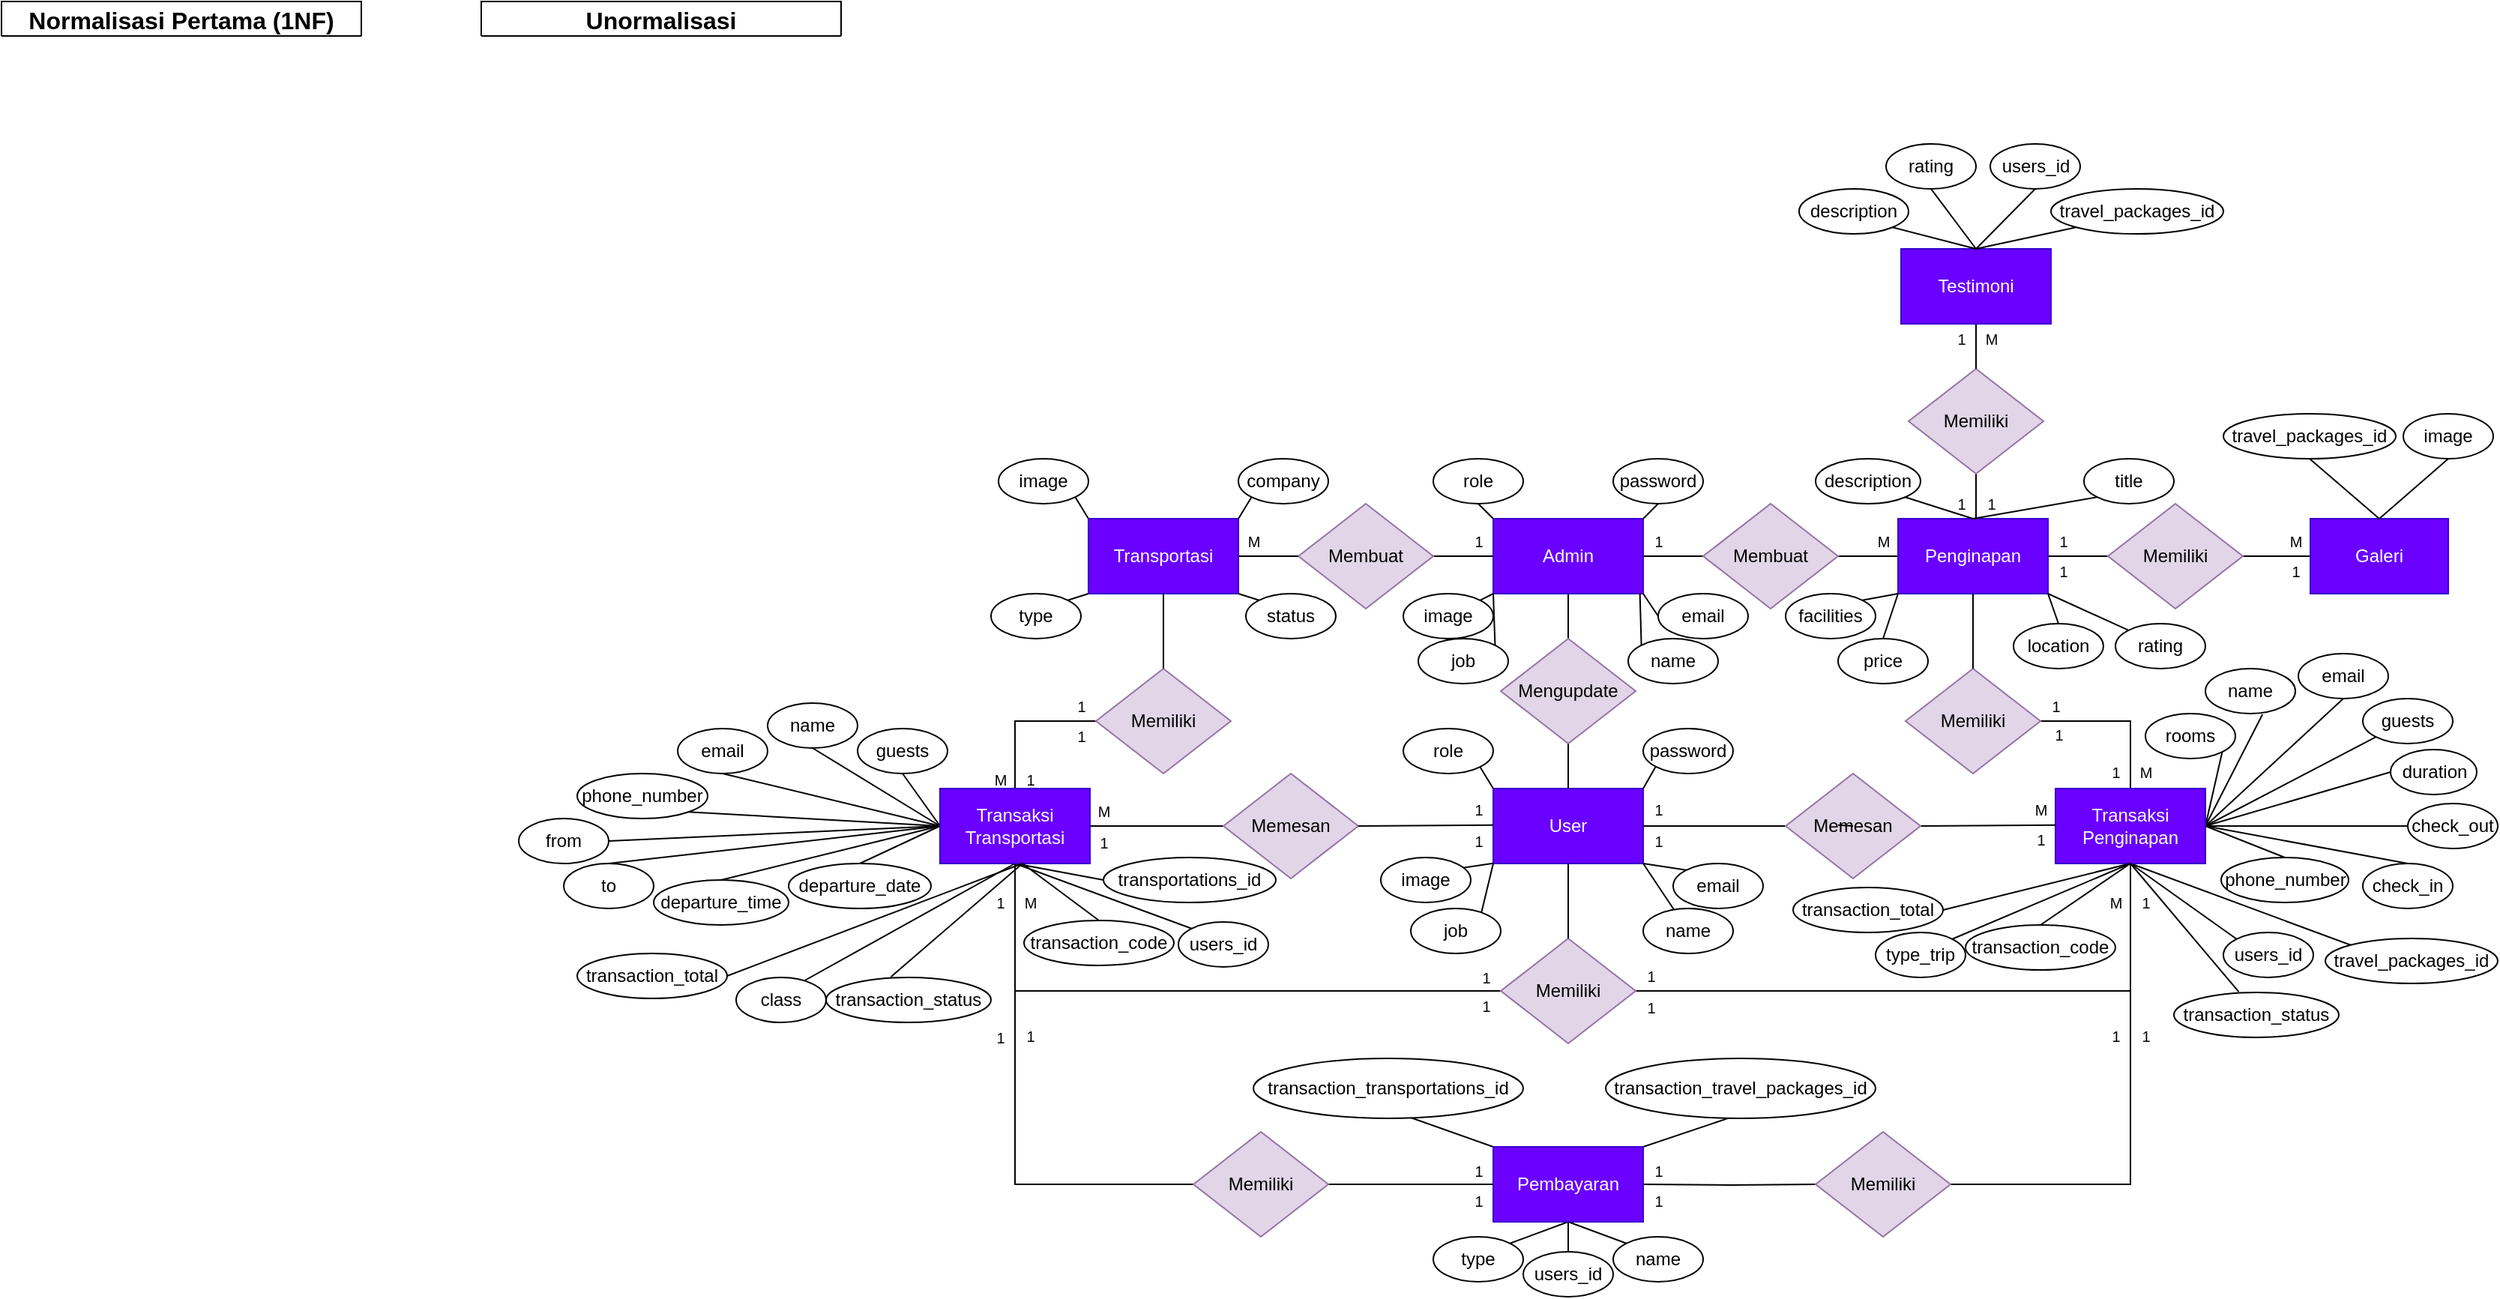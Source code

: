 <mxfile version="16.0.0" type="github">
  <diagram id="R2lEEEUBdFMjLlhIrx00" name="Page-1">
    <mxGraphModel dx="1730" dy="880" grid="1" gridSize="10" guides="1" tooltips="1" connect="1" arrows="1" fold="1" page="1" pageScale="1" pageWidth="1700" pageHeight="1100" math="0" shadow="0" extFonts="Permanent Marker^https://fonts.googleapis.com/css?family=Permanent+Marker">
      <root>
        <mxCell id="0" />
        <mxCell id="1" parent="0" />
        <mxCell id="SC89Ql17cZj3kVw4EyDL-1" value="User" style="rounded=0;whiteSpace=wrap;html=1;fillColor=#6a00ff;strokeColor=#3700CC;fontColor=#ffffff;" parent="1" vertex="1">
          <mxGeometry x="995" y="525" width="100" height="50" as="geometry" />
        </mxCell>
        <mxCell id="SC89Ql17cZj3kVw4EyDL-3" style="rounded=0;orthogonalLoop=1;jettySize=auto;html=1;entryX=0.5;entryY=0;entryDx=0;entryDy=0;endArrow=none;endFill=0;" parent="1" source="SC89Ql17cZj3kVw4EyDL-2" target="SC89Ql17cZj3kVw4EyDL-1" edge="1">
          <mxGeometry relative="1" as="geometry" />
        </mxCell>
        <mxCell id="SC89Ql17cZj3kVw4EyDL-5" style="edgeStyle=none;rounded=0;orthogonalLoop=1;jettySize=auto;html=1;entryX=0.5;entryY=1;entryDx=0;entryDy=0;endArrow=none;endFill=0;" parent="1" source="SC89Ql17cZj3kVw4EyDL-2" target="SC89Ql17cZj3kVw4EyDL-4" edge="1">
          <mxGeometry relative="1" as="geometry" />
        </mxCell>
        <mxCell id="SC89Ql17cZj3kVw4EyDL-2" value="Mengupdate" style="rhombus;whiteSpace=wrap;html=1;fillColor=#e1d5e7;strokeColor=#9673a6;" parent="1" vertex="1">
          <mxGeometry x="1000" y="425" width="90" height="70" as="geometry" />
        </mxCell>
        <mxCell id="SC89Ql17cZj3kVw4EyDL-7" style="edgeStyle=none;rounded=0;orthogonalLoop=1;jettySize=auto;html=1;entryX=0;entryY=0.5;entryDx=0;entryDy=0;endArrow=none;endFill=0;" parent="1" source="SC89Ql17cZj3kVw4EyDL-4" target="SC89Ql17cZj3kVw4EyDL-6" edge="1">
          <mxGeometry relative="1" as="geometry" />
        </mxCell>
        <mxCell id="SC89Ql17cZj3kVw4EyDL-9" style="edgeStyle=none;rounded=0;orthogonalLoop=1;jettySize=auto;html=1;entryX=1;entryY=0.5;entryDx=0;entryDy=0;endArrow=none;endFill=0;" parent="1" source="SC89Ql17cZj3kVw4EyDL-4" target="SC89Ql17cZj3kVw4EyDL-8" edge="1">
          <mxGeometry relative="1" as="geometry" />
        </mxCell>
        <mxCell id="SC89Ql17cZj3kVw4EyDL-4" value="Admin" style="rounded=0;whiteSpace=wrap;html=1;fillColor=#6a00ff;strokeColor=#3700CC;fontColor=#ffffff;" parent="1" vertex="1">
          <mxGeometry x="995" y="345" width="100" height="50" as="geometry" />
        </mxCell>
        <mxCell id="SC89Ql17cZj3kVw4EyDL-11" style="edgeStyle=none;rounded=0;orthogonalLoop=1;jettySize=auto;html=1;entryX=0;entryY=0.5;entryDx=0;entryDy=0;endArrow=none;endFill=0;" parent="1" source="SC89Ql17cZj3kVw4EyDL-6" target="SC89Ql17cZj3kVw4EyDL-10" edge="1">
          <mxGeometry relative="1" as="geometry" />
        </mxCell>
        <mxCell id="SC89Ql17cZj3kVw4EyDL-6" value="Membuat" style="rhombus;whiteSpace=wrap;html=1;fillColor=#e1d5e7;strokeColor=#9673a6;" parent="1" vertex="1">
          <mxGeometry x="1135" y="335" width="90" height="70" as="geometry" />
        </mxCell>
        <mxCell id="SC89Ql17cZj3kVw4EyDL-8" value="Membuat" style="rhombus;whiteSpace=wrap;html=1;fillColor=#e1d5e7;strokeColor=#9673a6;" parent="1" vertex="1">
          <mxGeometry x="865" y="335" width="90" height="70" as="geometry" />
        </mxCell>
        <mxCell id="2Gq4btFU49mdZcgzdMPZ-91" style="edgeStyle=none;rounded=0;orthogonalLoop=1;jettySize=auto;html=1;exitX=0;exitY=1;exitDx=0;exitDy=0;entryX=0.5;entryY=0;entryDx=0;entryDy=0;endArrow=none;endFill=0;" parent="1" source="SC89Ql17cZj3kVw4EyDL-10" target="SC89Ql17cZj3kVw4EyDL-227" edge="1">
          <mxGeometry relative="1" as="geometry" />
        </mxCell>
        <mxCell id="SC89Ql17cZj3kVw4EyDL-10" value="Penginapan" style="rounded=0;whiteSpace=wrap;html=1;fillColor=#6a00ff;strokeColor=#3700CC;fontColor=#ffffff;" parent="1" vertex="1">
          <mxGeometry x="1265" y="345" width="100" height="50" as="geometry" />
        </mxCell>
        <mxCell id="SC89Ql17cZj3kVw4EyDL-13" style="edgeStyle=none;rounded=0;orthogonalLoop=1;jettySize=auto;html=1;entryX=0;entryY=0.5;entryDx=0;entryDy=0;endArrow=none;endFill=0;" parent="1" source="SC89Ql17cZj3kVw4EyDL-12" target="SC89Ql17cZj3kVw4EyDL-8" edge="1">
          <mxGeometry relative="1" as="geometry" />
        </mxCell>
        <mxCell id="SC89Ql17cZj3kVw4EyDL-12" value="Transportasi" style="rounded=0;whiteSpace=wrap;html=1;fillColor=#6a00ff;strokeColor=#3700CC;fontColor=#ffffff;" parent="1" vertex="1">
          <mxGeometry x="725" y="345" width="100" height="50" as="geometry" />
        </mxCell>
        <mxCell id="SC89Ql17cZj3kVw4EyDL-19" style="edgeStyle=none;rounded=0;orthogonalLoop=1;jettySize=auto;html=1;exitX=1;exitY=0;exitDx=0;exitDy=0;entryX=0;entryY=1;entryDx=0;entryDy=0;endArrow=none;endFill=0;" parent="1" target="SC89Ql17cZj3kVw4EyDL-1" edge="1">
          <mxGeometry relative="1" as="geometry">
            <mxPoint x="986.642" y="609.612" as="sourcePoint" />
          </mxGeometry>
        </mxCell>
        <mxCell id="SC89Ql17cZj3kVw4EyDL-23" style="edgeStyle=none;rounded=0;orthogonalLoop=1;jettySize=auto;html=1;exitX=1;exitY=0;exitDx=0;exitDy=0;endArrow=none;endFill=0;" parent="1" edge="1">
          <mxGeometry relative="1" as="geometry">
            <mxPoint x="995" y="574.882" as="targetPoint" />
            <mxPoint x="969.642" y="578.612" as="sourcePoint" />
          </mxGeometry>
        </mxCell>
        <mxCell id="SC89Ql17cZj3kVw4EyDL-24" value="password" style="ellipse;whiteSpace=wrap;html=1;" parent="1" vertex="1">
          <mxGeometry x="1095" y="485" width="60" height="30" as="geometry" />
        </mxCell>
        <mxCell id="SC89Ql17cZj3kVw4EyDL-27" style="edgeStyle=none;rounded=0;orthogonalLoop=1;jettySize=auto;html=1;exitX=1;exitY=1;exitDx=0;exitDy=0;entryX=0;entryY=0;entryDx=0;entryDy=0;endArrow=none;endFill=0;" parent="1" source="SC89Ql17cZj3kVw4EyDL-26" target="SC89Ql17cZj3kVw4EyDL-1" edge="1">
          <mxGeometry relative="1" as="geometry" />
        </mxCell>
        <mxCell id="SC89Ql17cZj3kVw4EyDL-26" value="role" style="ellipse;whiteSpace=wrap;html=1;" parent="1" vertex="1">
          <mxGeometry x="935" y="485" width="60" height="30" as="geometry" />
        </mxCell>
        <mxCell id="SC89Ql17cZj3kVw4EyDL-40" style="edgeStyle=none;rounded=0;orthogonalLoop=1;jettySize=auto;html=1;exitX=0.5;exitY=1;exitDx=0;exitDy=0;entryX=1;entryY=0;entryDx=0;entryDy=0;endArrow=none;endFill=0;" parent="1" source="SC89Ql17cZj3kVw4EyDL-28" target="SC89Ql17cZj3kVw4EyDL-4" edge="1">
          <mxGeometry relative="1" as="geometry" />
        </mxCell>
        <mxCell id="SC89Ql17cZj3kVw4EyDL-28" value="password" style="ellipse;whiteSpace=wrap;html=1;" parent="1" vertex="1">
          <mxGeometry x="1075" y="305" width="60" height="30" as="geometry" />
        </mxCell>
        <mxCell id="SC89Ql17cZj3kVw4EyDL-35" style="edgeStyle=none;rounded=0;orthogonalLoop=1;jettySize=auto;html=1;exitX=0;exitY=0.5;exitDx=0;exitDy=0;entryX=1;entryY=1;entryDx=0;entryDy=0;endArrow=none;endFill=0;" parent="1" source="SC89Ql17cZj3kVw4EyDL-29" target="SC89Ql17cZj3kVw4EyDL-4" edge="1">
          <mxGeometry relative="1" as="geometry" />
        </mxCell>
        <mxCell id="SC89Ql17cZj3kVw4EyDL-29" value="email" style="ellipse;whiteSpace=wrap;html=1;" parent="1" vertex="1">
          <mxGeometry x="1105" y="395" width="60" height="30" as="geometry" />
        </mxCell>
        <mxCell id="SC89Ql17cZj3kVw4EyDL-36" style="edgeStyle=none;rounded=0;orthogonalLoop=1;jettySize=auto;html=1;exitX=0;exitY=0;exitDx=0;exitDy=0;endArrow=none;endFill=0;" parent="1" source="SC89Ql17cZj3kVw4EyDL-30" edge="1">
          <mxGeometry relative="1" as="geometry">
            <mxPoint x="1092.824" y="395" as="targetPoint" />
          </mxGeometry>
        </mxCell>
        <mxCell id="SC89Ql17cZj3kVw4EyDL-30" value="name" style="ellipse;whiteSpace=wrap;html=1;" parent="1" vertex="1">
          <mxGeometry x="1085" y="425" width="60" height="30" as="geometry" />
        </mxCell>
        <mxCell id="SC89Ql17cZj3kVw4EyDL-38" style="edgeStyle=none;rounded=0;orthogonalLoop=1;jettySize=auto;html=1;exitX=1;exitY=0;exitDx=0;exitDy=0;entryX=0;entryY=1;entryDx=0;entryDy=0;endArrow=none;endFill=0;" parent="1" source="SC89Ql17cZj3kVw4EyDL-31" target="SC89Ql17cZj3kVw4EyDL-4" edge="1">
          <mxGeometry relative="1" as="geometry" />
        </mxCell>
        <mxCell id="SC89Ql17cZj3kVw4EyDL-31" value="job" style="ellipse;whiteSpace=wrap;html=1;" parent="1" vertex="1">
          <mxGeometry x="945" y="425" width="60" height="30" as="geometry" />
        </mxCell>
        <mxCell id="SC89Ql17cZj3kVw4EyDL-37" style="edgeStyle=none;rounded=0;orthogonalLoop=1;jettySize=auto;html=1;exitX=1;exitY=0;exitDx=0;exitDy=0;entryX=0;entryY=1;entryDx=0;entryDy=0;endArrow=none;endFill=0;" parent="1" source="SC89Ql17cZj3kVw4EyDL-32" target="SC89Ql17cZj3kVw4EyDL-4" edge="1">
          <mxGeometry relative="1" as="geometry" />
        </mxCell>
        <mxCell id="SC89Ql17cZj3kVw4EyDL-32" value="image" style="ellipse;whiteSpace=wrap;html=1;" parent="1" vertex="1">
          <mxGeometry x="935" y="395" width="60" height="30" as="geometry" />
        </mxCell>
        <mxCell id="SC89Ql17cZj3kVw4EyDL-39" style="edgeStyle=none;rounded=0;orthogonalLoop=1;jettySize=auto;html=1;exitX=0.5;exitY=1;exitDx=0;exitDy=0;entryX=0;entryY=0;entryDx=0;entryDy=0;endArrow=none;endFill=0;" parent="1" source="SC89Ql17cZj3kVw4EyDL-33" target="SC89Ql17cZj3kVw4EyDL-4" edge="1">
          <mxGeometry relative="1" as="geometry" />
        </mxCell>
        <mxCell id="SC89Ql17cZj3kVw4EyDL-33" value="role" style="ellipse;whiteSpace=wrap;html=1;" parent="1" vertex="1">
          <mxGeometry x="955" y="305" width="60" height="30" as="geometry" />
        </mxCell>
        <mxCell id="SC89Ql17cZj3kVw4EyDL-47" style="edgeStyle=none;rounded=0;orthogonalLoop=1;jettySize=auto;html=1;exitX=0;exitY=1;exitDx=0;exitDy=0;entryX=1;entryY=0;entryDx=0;entryDy=0;endArrow=none;endFill=0;" parent="1" edge="1">
          <mxGeometry relative="1" as="geometry">
            <mxPoint x="883" y="690" as="targetPoint" />
          </mxGeometry>
        </mxCell>
        <mxCell id="SC89Ql17cZj3kVw4EyDL-50" style="edgeStyle=none;rounded=0;orthogonalLoop=1;jettySize=auto;html=1;exitX=0;exitY=0;exitDx=0;exitDy=0;entryX=1;entryY=1;entryDx=0;entryDy=0;endArrow=none;endFill=0;" parent="1" edge="1">
          <mxGeometry relative="1" as="geometry">
            <mxPoint x="883" y="740" as="targetPoint" />
          </mxGeometry>
        </mxCell>
        <mxCell id="SC89Ql17cZj3kVw4EyDL-52" style="edgeStyle=none;rounded=0;orthogonalLoop=1;jettySize=auto;html=1;exitX=1;exitY=1;exitDx=0;exitDy=0;entryX=0;entryY=0;entryDx=0;entryDy=0;endArrow=none;endFill=0;" parent="1" edge="1">
          <mxGeometry relative="1" as="geometry">
            <mxPoint x="783" y="690" as="targetPoint" />
          </mxGeometry>
        </mxCell>
        <mxCell id="SC89Ql17cZj3kVw4EyDL-54" style="edgeStyle=none;rounded=0;orthogonalLoop=1;jettySize=auto;html=1;exitX=1;exitY=0;exitDx=0;exitDy=0;entryX=0;entryY=1;entryDx=0;entryDy=0;endArrow=none;endFill=0;" parent="1" edge="1">
          <mxGeometry relative="1" as="geometry">
            <mxPoint x="783" y="740" as="targetPoint" />
          </mxGeometry>
        </mxCell>
        <mxCell id="2Gq4btFU49mdZcgzdMPZ-52" style="edgeStyle=orthogonalEdgeStyle;rounded=0;orthogonalLoop=1;jettySize=auto;html=1;exitX=0;exitY=0.5;exitDx=0;exitDy=0;entryX=0.5;entryY=0;entryDx=0;entryDy=0;endArrow=none;endFill=0;" parent="1" source="SC89Ql17cZj3kVw4EyDL-63" target="SC89Ql17cZj3kVw4EyDL-112" edge="1">
          <mxGeometry relative="1" as="geometry" />
        </mxCell>
        <mxCell id="SC89Ql17cZj3kVw4EyDL-63" value="Memiliki" style="rhombus;whiteSpace=wrap;html=1;fillColor=#e1d5e7;strokeColor=#9673a6;" parent="1" vertex="1">
          <mxGeometry x="730" y="445" width="90" height="70" as="geometry" />
        </mxCell>
        <mxCell id="SC89Ql17cZj3kVw4EyDL-64" style="edgeStyle=none;rounded=0;orthogonalLoop=1;jettySize=auto;html=1;entryX=0.5;entryY=1;entryDx=0;entryDy=0;endArrow=none;endFill=0;" parent="1" source="SC89Ql17cZj3kVw4EyDL-63" edge="1">
          <mxGeometry relative="1" as="geometry">
            <mxPoint x="775" y="395" as="targetPoint" />
          </mxGeometry>
        </mxCell>
        <mxCell id="2Gq4btFU49mdZcgzdMPZ-25" style="edgeStyle=orthogonalEdgeStyle;rounded=0;orthogonalLoop=1;jettySize=auto;html=1;exitX=1;exitY=0.5;exitDx=0;exitDy=0;entryX=0.5;entryY=0;entryDx=0;entryDy=0;endArrow=none;endFill=0;" parent="1" source="SC89Ql17cZj3kVw4EyDL-65" target="SC89Ql17cZj3kVw4EyDL-106" edge="1">
          <mxGeometry relative="1" as="geometry" />
        </mxCell>
        <mxCell id="SC89Ql17cZj3kVw4EyDL-65" value="Memiliki" style="rhombus;whiteSpace=wrap;html=1;fillColor=#e1d5e7;strokeColor=#9673a6;" parent="1" vertex="1">
          <mxGeometry x="1270" y="445" width="90" height="70" as="geometry" />
        </mxCell>
        <mxCell id="SC89Ql17cZj3kVw4EyDL-66" style="edgeStyle=none;rounded=0;orthogonalLoop=1;jettySize=auto;html=1;entryX=0.5;entryY=1;entryDx=0;entryDy=0;endArrow=none;endFill=0;" parent="1" source="SC89Ql17cZj3kVw4EyDL-65" edge="1">
          <mxGeometry relative="1" as="geometry">
            <mxPoint x="1315" y="395" as="targetPoint" />
          </mxGeometry>
        </mxCell>
        <mxCell id="SC89Ql17cZj3kVw4EyDL-79" style="rounded=0;orthogonalLoop=1;jettySize=auto;html=1;exitX=1;exitY=1;exitDx=0;exitDy=0;entryX=0;entryY=0;entryDx=0;entryDy=0;endArrow=none;endFill=0;" parent="1" source="SC89Ql17cZj3kVw4EyDL-77" target="SC89Ql17cZj3kVw4EyDL-12" edge="1">
          <mxGeometry relative="1" as="geometry" />
        </mxCell>
        <mxCell id="SC89Ql17cZj3kVw4EyDL-77" value="image" style="ellipse;whiteSpace=wrap;html=1;" parent="1" vertex="1">
          <mxGeometry x="665" y="305" width="60" height="30" as="geometry" />
        </mxCell>
        <mxCell id="SC89Ql17cZj3kVw4EyDL-80" style="edgeStyle=none;rounded=0;orthogonalLoop=1;jettySize=auto;html=1;exitX=0;exitY=1;exitDx=0;exitDy=0;entryX=1;entryY=0;entryDx=0;entryDy=0;endArrow=none;endFill=0;" parent="1" source="SC89Ql17cZj3kVw4EyDL-78" target="SC89Ql17cZj3kVw4EyDL-12" edge="1">
          <mxGeometry relative="1" as="geometry" />
        </mxCell>
        <mxCell id="SC89Ql17cZj3kVw4EyDL-78" value="company" style="ellipse;whiteSpace=wrap;html=1;" parent="1" vertex="1">
          <mxGeometry x="825" y="305" width="60" height="30" as="geometry" />
        </mxCell>
        <mxCell id="SC89Ql17cZj3kVw4EyDL-82" style="edgeStyle=none;rounded=0;orthogonalLoop=1;jettySize=auto;html=1;exitX=1;exitY=0;exitDx=0;exitDy=0;entryX=0;entryY=1;entryDx=0;entryDy=0;endArrow=none;endFill=0;" parent="1" source="SC89Ql17cZj3kVw4EyDL-81" target="SC89Ql17cZj3kVw4EyDL-12" edge="1">
          <mxGeometry relative="1" as="geometry" />
        </mxCell>
        <mxCell id="SC89Ql17cZj3kVw4EyDL-81" value="type" style="ellipse;whiteSpace=wrap;html=1;" parent="1" vertex="1">
          <mxGeometry x="660" y="395" width="60" height="30" as="geometry" />
        </mxCell>
        <mxCell id="SC89Ql17cZj3kVw4EyDL-85" style="edgeStyle=none;rounded=0;orthogonalLoop=1;jettySize=auto;html=1;exitX=0;exitY=0;exitDx=0;exitDy=0;entryX=1;entryY=1;entryDx=0;entryDy=0;endArrow=none;endFill=0;" parent="1" source="SC89Ql17cZj3kVw4EyDL-83" target="SC89Ql17cZj3kVw4EyDL-12" edge="1">
          <mxGeometry relative="1" as="geometry" />
        </mxCell>
        <mxCell id="SC89Ql17cZj3kVw4EyDL-83" value="status" style="ellipse;whiteSpace=wrap;html=1;" parent="1" vertex="1">
          <mxGeometry x="830" y="395" width="60" height="30" as="geometry" />
        </mxCell>
        <mxCell id="SC89Ql17cZj3kVw4EyDL-88" style="edgeStyle=none;rounded=0;orthogonalLoop=1;jettySize=auto;html=1;exitX=0;exitY=1;exitDx=0;exitDy=0;entryX=0.5;entryY=0;entryDx=0;entryDy=0;endArrow=none;endFill=0;" parent="1" source="SC89Ql17cZj3kVw4EyDL-86" target="SC89Ql17cZj3kVw4EyDL-10" edge="1">
          <mxGeometry relative="1" as="geometry" />
        </mxCell>
        <mxCell id="SC89Ql17cZj3kVw4EyDL-86" value="title" style="ellipse;whiteSpace=wrap;html=1;" parent="1" vertex="1">
          <mxGeometry x="1389" y="305" width="60" height="30" as="geometry" />
        </mxCell>
        <mxCell id="SC89Ql17cZj3kVw4EyDL-90" style="edgeStyle=none;rounded=0;orthogonalLoop=1;jettySize=auto;html=1;exitX=1;exitY=1;exitDx=0;exitDy=0;entryX=0.5;entryY=0;entryDx=0;entryDy=0;endArrow=none;endFill=0;" parent="1" source="SC89Ql17cZj3kVw4EyDL-89" target="SC89Ql17cZj3kVw4EyDL-10" edge="1">
          <mxGeometry relative="1" as="geometry" />
        </mxCell>
        <mxCell id="SC89Ql17cZj3kVw4EyDL-89" value="description" style="ellipse;whiteSpace=wrap;html=1;" parent="1" vertex="1">
          <mxGeometry x="1210" y="305" width="70" height="30" as="geometry" />
        </mxCell>
        <mxCell id="SC89Ql17cZj3kVw4EyDL-105" value="travel_packages_id" style="ellipse;whiteSpace=wrap;html=1;" parent="1" vertex="1">
          <mxGeometry x="1550" y="625" width="115" height="30" as="geometry" />
        </mxCell>
        <mxCell id="2Gq4btFU49mdZcgzdMPZ-16" style="rounded=0;orthogonalLoop=1;jettySize=auto;html=1;exitX=1;exitY=0.5;exitDx=0;exitDy=0;entryX=1;entryY=1;entryDx=0;entryDy=0;endArrow=none;endFill=0;" parent="1" source="SC89Ql17cZj3kVw4EyDL-106" target="SC89Ql17cZj3kVw4EyDL-144" edge="1">
          <mxGeometry relative="1" as="geometry" />
        </mxCell>
        <mxCell id="2Gq4btFU49mdZcgzdMPZ-17" style="edgeStyle=none;rounded=0;orthogonalLoop=1;jettySize=auto;html=1;exitX=1;exitY=0.5;exitDx=0;exitDy=0;entryX=0.635;entryY=1.016;entryDx=0;entryDy=0;entryPerimeter=0;endArrow=none;endFill=0;" parent="1" source="SC89Ql17cZj3kVw4EyDL-106" target="SC89Ql17cZj3kVw4EyDL-135" edge="1">
          <mxGeometry relative="1" as="geometry" />
        </mxCell>
        <mxCell id="2Gq4btFU49mdZcgzdMPZ-18" style="edgeStyle=none;rounded=0;orthogonalLoop=1;jettySize=auto;html=1;exitX=1;exitY=0.5;exitDx=0;exitDy=0;entryX=0.5;entryY=1;entryDx=0;entryDy=0;endArrow=none;endFill=0;" parent="1" source="SC89Ql17cZj3kVw4EyDL-106" target="SC89Ql17cZj3kVw4EyDL-133" edge="1">
          <mxGeometry relative="1" as="geometry" />
        </mxCell>
        <mxCell id="2Gq4btFU49mdZcgzdMPZ-19" style="edgeStyle=none;rounded=0;orthogonalLoop=1;jettySize=auto;html=1;exitX=1;exitY=0.5;exitDx=0;exitDy=0;entryX=0;entryY=1;entryDx=0;entryDy=0;endArrow=none;endFill=0;" parent="1" source="SC89Ql17cZj3kVw4EyDL-106" target="SC89Ql17cZj3kVw4EyDL-146" edge="1">
          <mxGeometry relative="1" as="geometry" />
        </mxCell>
        <mxCell id="2Gq4btFU49mdZcgzdMPZ-20" style="edgeStyle=none;rounded=0;orthogonalLoop=1;jettySize=auto;html=1;exitX=1;exitY=0.5;exitDx=0;exitDy=0;entryX=0;entryY=0.5;entryDx=0;entryDy=0;endArrow=none;endFill=0;" parent="1" source="SC89Ql17cZj3kVw4EyDL-106" target="SC89Ql17cZj3kVw4EyDL-148" edge="1">
          <mxGeometry relative="1" as="geometry" />
        </mxCell>
        <mxCell id="2Gq4btFU49mdZcgzdMPZ-21" style="edgeStyle=none;rounded=0;orthogonalLoop=1;jettySize=auto;html=1;exitX=1;exitY=0.5;exitDx=0;exitDy=0;entryX=0;entryY=0.5;entryDx=0;entryDy=0;endArrow=none;endFill=0;" parent="1" source="SC89Ql17cZj3kVw4EyDL-106" target="SC89Ql17cZj3kVw4EyDL-141" edge="1">
          <mxGeometry relative="1" as="geometry" />
        </mxCell>
        <mxCell id="2Gq4btFU49mdZcgzdMPZ-22" style="edgeStyle=none;rounded=0;orthogonalLoop=1;jettySize=auto;html=1;exitX=1;exitY=0.5;exitDx=0;exitDy=0;entryX=0.5;entryY=0;entryDx=0;entryDy=0;endArrow=none;endFill=0;" parent="1" source="SC89Ql17cZj3kVw4EyDL-106" target="SC89Ql17cZj3kVw4EyDL-139" edge="1">
          <mxGeometry relative="1" as="geometry" />
        </mxCell>
        <mxCell id="2Gq4btFU49mdZcgzdMPZ-41" style="edgeStyle=none;rounded=0;orthogonalLoop=1;jettySize=auto;html=1;exitX=1;exitY=0.5;exitDx=0;exitDy=0;entryX=0.5;entryY=0;entryDx=0;entryDy=0;endArrow=none;endFill=0;" parent="1" source="SC89Ql17cZj3kVw4EyDL-106" target="SC89Ql17cZj3kVw4EyDL-137" edge="1">
          <mxGeometry relative="1" as="geometry" />
        </mxCell>
        <mxCell id="2Gq4btFU49mdZcgzdMPZ-55" style="rounded=0;orthogonalLoop=1;jettySize=auto;html=1;exitX=0.5;exitY=1;exitDx=0;exitDy=0;entryX=0;entryY=0;entryDx=0;entryDy=0;endArrow=none;endFill=0;" parent="1" source="SC89Ql17cZj3kVw4EyDL-106" target="SC89Ql17cZj3kVw4EyDL-119" edge="1">
          <mxGeometry relative="1" as="geometry" />
        </mxCell>
        <mxCell id="2Gq4btFU49mdZcgzdMPZ-56" style="edgeStyle=orthogonalEdgeStyle;rounded=0;orthogonalLoop=1;jettySize=auto;html=1;exitX=0.5;exitY=1;exitDx=0;exitDy=0;entryX=1;entryY=0.5;entryDx=0;entryDy=0;endArrow=none;endFill=0;" parent="1" source="SC89Ql17cZj3kVw4EyDL-106" target="2Gq4btFU49mdZcgzdMPZ-53" edge="1">
          <mxGeometry relative="1" as="geometry">
            <Array as="points">
              <mxPoint x="1420" y="660" />
            </Array>
          </mxGeometry>
        </mxCell>
        <mxCell id="2Gq4btFU49mdZcgzdMPZ-59" style="rounded=0;orthogonalLoop=1;jettySize=auto;html=1;exitX=0.5;exitY=1;exitDx=0;exitDy=0;entryX=1;entryY=0;entryDx=0;entryDy=0;endArrow=none;endFill=0;" parent="1" source="SC89Ql17cZj3kVw4EyDL-106" target="SC89Ql17cZj3kVw4EyDL-123" edge="1">
          <mxGeometry relative="1" as="geometry" />
        </mxCell>
        <mxCell id="2Gq4btFU49mdZcgzdMPZ-70" style="edgeStyle=none;rounded=0;orthogonalLoop=1;jettySize=auto;html=1;exitX=0.5;exitY=1;exitDx=0;exitDy=0;entryX=0;entryY=0;entryDx=0;entryDy=0;endArrow=none;endFill=0;" parent="1" source="SC89Ql17cZj3kVw4EyDL-106" target="SC89Ql17cZj3kVw4EyDL-105" edge="1">
          <mxGeometry relative="1" as="geometry" />
        </mxCell>
        <mxCell id="yThuNYhYmk7MQyyzUcot-3" style="edgeStyle=orthogonalEdgeStyle;rounded=0;orthogonalLoop=1;jettySize=auto;html=1;entryX=1;entryY=0.5;entryDx=0;entryDy=0;exitX=0.5;exitY=1;exitDx=0;exitDy=0;endArrow=none;endFill=0;" parent="1" source="SC89Ql17cZj3kVw4EyDL-106" target="2Gq4btFU49mdZcgzdMPZ-71" edge="1">
          <mxGeometry relative="1" as="geometry" />
        </mxCell>
        <mxCell id="SC89Ql17cZj3kVw4EyDL-106" value="Transaksi&lt;br&gt;Penginapan" style="rounded=0;whiteSpace=wrap;html=1;fillColor=#6a00ff;strokeColor=#3700CC;fontColor=#ffffff;" parent="1" vertex="1">
          <mxGeometry x="1370" y="525" width="100" height="50" as="geometry" />
        </mxCell>
        <mxCell id="SC89Ql17cZj3kVw4EyDL-110" style="edgeStyle=none;rounded=0;orthogonalLoop=1;jettySize=auto;html=1;endArrow=none;endFill=0;exitX=1;exitY=0.5;exitDx=0;exitDy=0;startArrow=none;" parent="1" source="2Gq4btFU49mdZcgzdMPZ-12" edge="1">
          <mxGeometry relative="1" as="geometry">
            <mxPoint x="1225" y="549.41" as="sourcePoint" />
            <mxPoint x="1370" y="549.41" as="targetPoint" />
          </mxGeometry>
        </mxCell>
        <mxCell id="2Gq4btFU49mdZcgzdMPZ-42" style="edgeStyle=none;rounded=0;orthogonalLoop=1;jettySize=auto;html=1;exitX=0;exitY=0.5;exitDx=0;exitDy=0;entryX=0.5;entryY=1;entryDx=0;entryDy=0;endArrow=none;endFill=0;" parent="1" source="SC89Ql17cZj3kVw4EyDL-112" target="SC89Ql17cZj3kVw4EyDL-175" edge="1">
          <mxGeometry relative="1" as="geometry" />
        </mxCell>
        <mxCell id="2Gq4btFU49mdZcgzdMPZ-43" style="edgeStyle=none;rounded=0;orthogonalLoop=1;jettySize=auto;html=1;exitX=0;exitY=0.5;exitDx=0;exitDy=0;entryX=0.5;entryY=1;entryDx=0;entryDy=0;endArrow=none;endFill=0;" parent="1" source="SC89Ql17cZj3kVw4EyDL-112" target="SC89Ql17cZj3kVw4EyDL-168" edge="1">
          <mxGeometry relative="1" as="geometry" />
        </mxCell>
        <mxCell id="2Gq4btFU49mdZcgzdMPZ-45" style="edgeStyle=none;rounded=0;orthogonalLoop=1;jettySize=auto;html=1;exitX=0;exitY=0.5;exitDx=0;exitDy=0;entryX=0.5;entryY=1;entryDx=0;entryDy=0;endArrow=none;endFill=0;" parent="1" source="SC89Ql17cZj3kVw4EyDL-112" target="SC89Ql17cZj3kVw4EyDL-167" edge="1">
          <mxGeometry relative="1" as="geometry" />
        </mxCell>
        <mxCell id="2Gq4btFU49mdZcgzdMPZ-46" style="edgeStyle=none;rounded=0;orthogonalLoop=1;jettySize=auto;html=1;exitX=0;exitY=0.5;exitDx=0;exitDy=0;entryX=1;entryY=1;entryDx=0;entryDy=0;endArrow=none;endFill=0;" parent="1" source="SC89Ql17cZj3kVw4EyDL-112" target="SC89Ql17cZj3kVw4EyDL-169" edge="1">
          <mxGeometry relative="1" as="geometry" />
        </mxCell>
        <mxCell id="2Gq4btFU49mdZcgzdMPZ-47" style="edgeStyle=none;rounded=0;orthogonalLoop=1;jettySize=auto;html=1;exitX=0;exitY=0.5;exitDx=0;exitDy=0;entryX=1;entryY=0.5;entryDx=0;entryDy=0;endArrow=none;endFill=0;" parent="1" source="SC89Ql17cZj3kVw4EyDL-112" target="SC89Ql17cZj3kVw4EyDL-171" edge="1">
          <mxGeometry relative="1" as="geometry" />
        </mxCell>
        <mxCell id="2Gq4btFU49mdZcgzdMPZ-48" style="edgeStyle=none;rounded=0;orthogonalLoop=1;jettySize=auto;html=1;exitX=0;exitY=0.5;exitDx=0;exitDy=0;entryX=0.5;entryY=0;entryDx=0;entryDy=0;endArrow=none;endFill=0;" parent="1" source="SC89Ql17cZj3kVw4EyDL-112" target="SC89Ql17cZj3kVw4EyDL-173" edge="1">
          <mxGeometry relative="1" as="geometry" />
        </mxCell>
        <mxCell id="2Gq4btFU49mdZcgzdMPZ-49" style="edgeStyle=none;rounded=0;orthogonalLoop=1;jettySize=auto;html=1;exitX=0;exitY=0.5;exitDx=0;exitDy=0;entryX=0.5;entryY=0;entryDx=0;entryDy=0;endArrow=none;endFill=0;" parent="1" source="SC89Ql17cZj3kVw4EyDL-112" target="SC89Ql17cZj3kVw4EyDL-177" edge="1">
          <mxGeometry relative="1" as="geometry" />
        </mxCell>
        <mxCell id="2Gq4btFU49mdZcgzdMPZ-50" style="edgeStyle=none;rounded=0;orthogonalLoop=1;jettySize=auto;html=1;exitX=0;exitY=0.5;exitDx=0;exitDy=0;entryX=0.5;entryY=0;entryDx=0;entryDy=0;endArrow=none;endFill=0;" parent="1" source="SC89Ql17cZj3kVw4EyDL-112" target="SC89Ql17cZj3kVw4EyDL-179" edge="1">
          <mxGeometry relative="1" as="geometry" />
        </mxCell>
        <mxCell id="2Gq4btFU49mdZcgzdMPZ-51" style="edgeStyle=none;rounded=0;orthogonalLoop=1;jettySize=auto;html=1;exitX=1;exitY=0.5;exitDx=0;exitDy=0;entryX=0;entryY=0.5;entryDx=0;entryDy=0;endArrow=none;endFill=0;" parent="1" source="SC89Ql17cZj3kVw4EyDL-112" target="2Gq4btFU49mdZcgzdMPZ-33" edge="1">
          <mxGeometry relative="1" as="geometry" />
        </mxCell>
        <mxCell id="2Gq4btFU49mdZcgzdMPZ-60" style="edgeStyle=orthogonalEdgeStyle;rounded=0;orthogonalLoop=1;jettySize=auto;html=1;exitX=0.5;exitY=1;exitDx=0;exitDy=0;entryX=0;entryY=0.5;entryDx=0;entryDy=0;endArrow=none;endFill=0;" parent="1" source="SC89Ql17cZj3kVw4EyDL-112" target="2Gq4btFU49mdZcgzdMPZ-53" edge="1">
          <mxGeometry relative="1" as="geometry" />
        </mxCell>
        <mxCell id="2Gq4btFU49mdZcgzdMPZ-62" style="rounded=0;orthogonalLoop=1;jettySize=auto;html=1;exitX=0.5;exitY=1;exitDx=0;exitDy=0;entryX=0;entryY=0.5;entryDx=0;entryDy=0;endArrow=none;endFill=0;" parent="1" source="SC89Ql17cZj3kVw4EyDL-112" target="SC89Ql17cZj3kVw4EyDL-150" edge="1">
          <mxGeometry relative="1" as="geometry" />
        </mxCell>
        <mxCell id="2Gq4btFU49mdZcgzdMPZ-68" style="edgeStyle=none;rounded=0;orthogonalLoop=1;jettySize=auto;html=1;exitX=0.5;exitY=1;exitDx=0;exitDy=0;entryX=0;entryY=0;entryDx=0;entryDy=0;endArrow=none;endFill=0;" parent="1" source="SC89Ql17cZj3kVw4EyDL-112" target="SC89Ql17cZj3kVw4EyDL-156" edge="1">
          <mxGeometry relative="1" as="geometry" />
        </mxCell>
        <mxCell id="2Gq4btFU49mdZcgzdMPZ-69" style="edgeStyle=none;rounded=0;orthogonalLoop=1;jettySize=auto;html=1;exitX=0.5;exitY=1;exitDx=0;exitDy=0;entryX=0.733;entryY=0.1;entryDx=0;entryDy=0;entryPerimeter=0;endArrow=none;endFill=0;" parent="1" source="SC89Ql17cZj3kVw4EyDL-112" target="SC89Ql17cZj3kVw4EyDL-160" edge="1">
          <mxGeometry relative="1" as="geometry" />
        </mxCell>
        <mxCell id="yThuNYhYmk7MQyyzUcot-2" style="edgeStyle=orthogonalEdgeStyle;rounded=0;orthogonalLoop=1;jettySize=auto;html=1;entryX=0;entryY=0.5;entryDx=0;entryDy=0;exitX=0.5;exitY=1;exitDx=0;exitDy=0;endArrow=none;endFill=0;" parent="1" source="SC89Ql17cZj3kVw4EyDL-112" target="2Gq4btFU49mdZcgzdMPZ-74" edge="1">
          <mxGeometry relative="1" as="geometry" />
        </mxCell>
        <mxCell id="SC89Ql17cZj3kVw4EyDL-112" value="Transaksi&lt;br&gt;Transportasi" style="rounded=0;whiteSpace=wrap;html=1;fillColor=#6a00ff;strokeColor=#3700CC;fontColor=#ffffff;" parent="1" vertex="1">
          <mxGeometry x="626" y="525" width="100" height="50" as="geometry" />
        </mxCell>
        <mxCell id="SC89Ql17cZj3kVw4EyDL-119" value="users_id" style="ellipse;whiteSpace=wrap;html=1;" parent="1" vertex="1">
          <mxGeometry x="1482" y="621" width="60" height="30" as="geometry" />
        </mxCell>
        <mxCell id="SC89Ql17cZj3kVw4EyDL-122" style="edgeStyle=none;rounded=0;orthogonalLoop=1;jettySize=auto;html=1;exitX=0.5;exitY=0;exitDx=0;exitDy=0;entryX=0.5;entryY=1;entryDx=0;entryDy=0;endArrow=none;endFill=0;" parent="1" source="SC89Ql17cZj3kVw4EyDL-121" target="SC89Ql17cZj3kVw4EyDL-106" edge="1">
          <mxGeometry relative="1" as="geometry" />
        </mxCell>
        <mxCell id="SC89Ql17cZj3kVw4EyDL-121" value="transaction_code" style="ellipse;whiteSpace=wrap;html=1;" parent="1" vertex="1">
          <mxGeometry x="1310" y="616" width="100" height="30" as="geometry" />
        </mxCell>
        <mxCell id="SC89Ql17cZj3kVw4EyDL-123" value="type_trip" style="ellipse;whiteSpace=wrap;html=1;" parent="1" vertex="1">
          <mxGeometry x="1250" y="621" width="60" height="30" as="geometry" />
        </mxCell>
        <mxCell id="SC89Ql17cZj3kVw4EyDL-128" style="edgeStyle=none;rounded=0;orthogonalLoop=1;jettySize=auto;html=1;exitX=1;exitY=0.5;exitDx=0;exitDy=0;endArrow=none;endFill=0;" parent="1" source="SC89Ql17cZj3kVw4EyDL-127" edge="1">
          <mxGeometry relative="1" as="geometry">
            <mxPoint x="1420" y="575" as="targetPoint" />
          </mxGeometry>
        </mxCell>
        <mxCell id="SC89Ql17cZj3kVw4EyDL-127" value="transaction_total" style="ellipse;whiteSpace=wrap;html=1;" parent="1" vertex="1">
          <mxGeometry x="1195" y="591" width="100" height="30" as="geometry" />
        </mxCell>
        <mxCell id="SC89Ql17cZj3kVw4EyDL-131" style="edgeStyle=none;rounded=0;orthogonalLoop=1;jettySize=auto;html=1;exitX=0.393;exitY=-0.013;exitDx=0;exitDy=0;entryX=0.5;entryY=1;entryDx=0;entryDy=0;endArrow=none;endFill=0;exitPerimeter=0;" parent="1" source="SC89Ql17cZj3kVw4EyDL-129" target="SC89Ql17cZj3kVw4EyDL-106" edge="1">
          <mxGeometry relative="1" as="geometry" />
        </mxCell>
        <mxCell id="SC89Ql17cZj3kVw4EyDL-129" value="transaction_status" style="ellipse;whiteSpace=wrap;html=1;" parent="1" vertex="1">
          <mxGeometry x="1449" y="661" width="110" height="30" as="geometry" />
        </mxCell>
        <mxCell id="SC89Ql17cZj3kVw4EyDL-133" value="email" style="ellipse;whiteSpace=wrap;html=1;" parent="1" vertex="1">
          <mxGeometry x="1532" y="435" width="60" height="30" as="geometry" />
        </mxCell>
        <mxCell id="SC89Ql17cZj3kVw4EyDL-135" value="name" style="ellipse;whiteSpace=wrap;html=1;" parent="1" vertex="1">
          <mxGeometry x="1470" y="445" width="60" height="30" as="geometry" />
        </mxCell>
        <mxCell id="SC89Ql17cZj3kVw4EyDL-137" value="phone_number" style="ellipse;whiteSpace=wrap;html=1;" parent="1" vertex="1">
          <mxGeometry x="1480.5" y="571" width="85" height="30" as="geometry" />
        </mxCell>
        <mxCell id="SC89Ql17cZj3kVw4EyDL-139" value="check_in" style="ellipse;whiteSpace=wrap;html=1;" parent="1" vertex="1">
          <mxGeometry x="1575" y="575" width="60" height="30" as="geometry" />
        </mxCell>
        <mxCell id="SC89Ql17cZj3kVw4EyDL-141" value="check_out" style="ellipse;whiteSpace=wrap;html=1;" parent="1" vertex="1">
          <mxGeometry x="1605" y="535" width="60" height="30" as="geometry" />
        </mxCell>
        <mxCell id="SC89Ql17cZj3kVw4EyDL-144" value="rooms" style="ellipse;whiteSpace=wrap;html=1;" parent="1" vertex="1">
          <mxGeometry x="1430" y="475" width="60" height="30" as="geometry" />
        </mxCell>
        <mxCell id="SC89Ql17cZj3kVw4EyDL-146" value="guests" style="ellipse;whiteSpace=wrap;html=1;" parent="1" vertex="1">
          <mxGeometry x="1575" y="465" width="60" height="30" as="geometry" />
        </mxCell>
        <mxCell id="SC89Ql17cZj3kVw4EyDL-148" value="duration" style="ellipse;whiteSpace=wrap;html=1;" parent="1" vertex="1">
          <mxGeometry x="1593.5" y="499" width="57.5" height="30" as="geometry" />
        </mxCell>
        <mxCell id="SC89Ql17cZj3kVw4EyDL-150" value="transportations_id" style="ellipse;whiteSpace=wrap;html=1;" parent="1" vertex="1">
          <mxGeometry x="735" y="571" width="115" height="30" as="geometry" />
        </mxCell>
        <mxCell id="SC89Ql17cZj3kVw4EyDL-156" value="users_id" style="ellipse;whiteSpace=wrap;html=1;" parent="1" vertex="1">
          <mxGeometry x="785" y="614" width="60" height="30" as="geometry" />
        </mxCell>
        <mxCell id="SC89Ql17cZj3kVw4EyDL-157" style="edgeStyle=none;rounded=0;orthogonalLoop=1;jettySize=auto;html=1;exitX=0.5;exitY=0;exitDx=0;exitDy=0;entryX=0.5;entryY=1;entryDx=0;entryDy=0;endArrow=none;endFill=0;" parent="1" source="SC89Ql17cZj3kVw4EyDL-158" edge="1">
          <mxGeometry relative="1" as="geometry">
            <mxPoint x="681" y="575" as="targetPoint" />
          </mxGeometry>
        </mxCell>
        <mxCell id="SC89Ql17cZj3kVw4EyDL-158" value="transaction_code" style="ellipse;whiteSpace=wrap;html=1;" parent="1" vertex="1">
          <mxGeometry x="682" y="613" width="100" height="30" as="geometry" />
        </mxCell>
        <mxCell id="SC89Ql17cZj3kVw4EyDL-160" value="class" style="ellipse;whiteSpace=wrap;html=1;" parent="1" vertex="1">
          <mxGeometry x="490" y="651" width="60" height="30" as="geometry" />
        </mxCell>
        <mxCell id="SC89Ql17cZj3kVw4EyDL-163" style="edgeStyle=none;rounded=0;orthogonalLoop=1;jettySize=auto;html=1;exitX=1;exitY=0.5;exitDx=0;exitDy=0;endArrow=none;endFill=0;" parent="1" source="SC89Ql17cZj3kVw4EyDL-164" edge="1">
          <mxGeometry relative="1" as="geometry">
            <mxPoint x="681" y="575" as="targetPoint" />
          </mxGeometry>
        </mxCell>
        <mxCell id="SC89Ql17cZj3kVw4EyDL-164" value="transaction_total" style="ellipse;whiteSpace=wrap;html=1;" parent="1" vertex="1">
          <mxGeometry x="384" y="635" width="100" height="30" as="geometry" />
        </mxCell>
        <mxCell id="SC89Ql17cZj3kVw4EyDL-165" style="edgeStyle=none;rounded=0;orthogonalLoop=1;jettySize=auto;html=1;exitX=0.393;exitY=-0.013;exitDx=0;exitDy=0;entryX=0.5;entryY=1;entryDx=0;entryDy=0;endArrow=none;endFill=0;exitPerimeter=0;" parent="1" source="SC89Ql17cZj3kVw4EyDL-166" edge="1">
          <mxGeometry relative="1" as="geometry">
            <mxPoint x="681" y="575" as="targetPoint" />
          </mxGeometry>
        </mxCell>
        <mxCell id="SC89Ql17cZj3kVw4EyDL-166" value="transaction_status" style="ellipse;whiteSpace=wrap;html=1;" parent="1" vertex="1">
          <mxGeometry x="550" y="651" width="110" height="30" as="geometry" />
        </mxCell>
        <mxCell id="SC89Ql17cZj3kVw4EyDL-167" value="email" style="ellipse;whiteSpace=wrap;html=1;" parent="1" vertex="1">
          <mxGeometry x="451" y="485" width="60" height="30" as="geometry" />
        </mxCell>
        <mxCell id="SC89Ql17cZj3kVw4EyDL-168" value="name" style="ellipse;whiteSpace=wrap;html=1;" parent="1" vertex="1">
          <mxGeometry x="511" y="468" width="60" height="30" as="geometry" />
        </mxCell>
        <mxCell id="SC89Ql17cZj3kVw4EyDL-169" value="phone_number" style="ellipse;whiteSpace=wrap;html=1;" parent="1" vertex="1">
          <mxGeometry x="384" y="515" width="87" height="30" as="geometry" />
        </mxCell>
        <mxCell id="SC89Ql17cZj3kVw4EyDL-171" value="from" style="ellipse;whiteSpace=wrap;html=1;" parent="1" vertex="1">
          <mxGeometry x="345" y="545" width="60" height="30" as="geometry" />
        </mxCell>
        <mxCell id="SC89Ql17cZj3kVw4EyDL-173" value="to" style="ellipse;whiteSpace=wrap;html=1;" parent="1" vertex="1">
          <mxGeometry x="375" y="575" width="60" height="30" as="geometry" />
        </mxCell>
        <mxCell id="SC89Ql17cZj3kVw4EyDL-175" value="guests" style="ellipse;whiteSpace=wrap;html=1;" parent="1" vertex="1">
          <mxGeometry x="571" y="485" width="60" height="30" as="geometry" />
        </mxCell>
        <mxCell id="SC89Ql17cZj3kVw4EyDL-177" value="departure_date" style="ellipse;whiteSpace=wrap;html=1;" parent="1" vertex="1">
          <mxGeometry x="525" y="575" width="95" height="30" as="geometry" />
        </mxCell>
        <mxCell id="SC89Ql17cZj3kVw4EyDL-179" value="departure_time" style="ellipse;whiteSpace=wrap;html=1;" parent="1" vertex="1">
          <mxGeometry x="435" y="586" width="90" height="30" as="geometry" />
        </mxCell>
        <mxCell id="SC89Ql17cZj3kVw4EyDL-208" style="edgeStyle=none;rounded=0;orthogonalLoop=1;jettySize=auto;html=1;exitX=0.5;exitY=0;exitDx=0;exitDy=0;entryX=1;entryY=1;entryDx=0;entryDy=0;endArrow=none;endFill=0;" parent="1" source="SC89Ql17cZj3kVw4EyDL-199" target="SC89Ql17cZj3kVw4EyDL-10" edge="1">
          <mxGeometry relative="1" as="geometry" />
        </mxCell>
        <mxCell id="SC89Ql17cZj3kVw4EyDL-199" value="location" style="ellipse;whiteSpace=wrap;html=1;" parent="1" vertex="1">
          <mxGeometry x="1342" y="415" width="60" height="30" as="geometry" />
        </mxCell>
        <mxCell id="SC89Ql17cZj3kVw4EyDL-202" style="edgeStyle=none;rounded=0;orthogonalLoop=1;jettySize=auto;html=1;exitX=1;exitY=0;exitDx=0;exitDy=0;entryX=0;entryY=1;entryDx=0;entryDy=0;endArrow=none;endFill=0;" parent="1" source="SC89Ql17cZj3kVw4EyDL-201" target="SC89Ql17cZj3kVw4EyDL-10" edge="1">
          <mxGeometry relative="1" as="geometry" />
        </mxCell>
        <mxCell id="SC89Ql17cZj3kVw4EyDL-201" value="facilities" style="ellipse;whiteSpace=wrap;html=1;" parent="1" vertex="1">
          <mxGeometry x="1190" y="395" width="60" height="30" as="geometry" />
        </mxCell>
        <mxCell id="SC89Ql17cZj3kVw4EyDL-210" style="edgeStyle=none;rounded=0;orthogonalLoop=1;jettySize=auto;html=1;exitX=0;exitY=0;exitDx=0;exitDy=0;entryX=1;entryY=1;entryDx=0;entryDy=0;endArrow=none;endFill=0;" parent="1" source="SC89Ql17cZj3kVw4EyDL-205" target="SC89Ql17cZj3kVw4EyDL-10" edge="1">
          <mxGeometry relative="1" as="geometry" />
        </mxCell>
        <mxCell id="SC89Ql17cZj3kVw4EyDL-205" value="rating" style="ellipse;whiteSpace=wrap;html=1;" parent="1" vertex="1">
          <mxGeometry x="1410" y="415" width="60" height="30" as="geometry" />
        </mxCell>
        <mxCell id="SC89Ql17cZj3kVw4EyDL-214" style="edgeStyle=none;rounded=0;orthogonalLoop=1;jettySize=auto;html=1;entryX=0;entryY=0.5;entryDx=0;entryDy=0;endArrow=none;endFill=0;" parent="1" source="SC89Ql17cZj3kVw4EyDL-216" target="SC89Ql17cZj3kVw4EyDL-217" edge="1">
          <mxGeometry relative="1" as="geometry">
            <mxPoint x="1535" y="370" as="targetPoint" />
          </mxGeometry>
        </mxCell>
        <mxCell id="SC89Ql17cZj3kVw4EyDL-215" style="edgeStyle=none;rounded=0;orthogonalLoop=1;jettySize=auto;html=1;entryX=0;entryY=0.5;entryDx=0;entryDy=0;endArrow=none;endFill=0;" parent="1" target="SC89Ql17cZj3kVw4EyDL-216" edge="1">
          <mxGeometry relative="1" as="geometry">
            <mxPoint x="1365" y="370" as="sourcePoint" />
          </mxGeometry>
        </mxCell>
        <mxCell id="SC89Ql17cZj3kVw4EyDL-216" value="Memiliki" style="rhombus;whiteSpace=wrap;html=1;fillColor=#e1d5e7;strokeColor=#9673a6;" parent="1" vertex="1">
          <mxGeometry x="1405" y="335" width="90" height="70" as="geometry" />
        </mxCell>
        <mxCell id="SC89Ql17cZj3kVw4EyDL-217" value="Galeri" style="rounded=0;whiteSpace=wrap;html=1;fillColor=#6a00ff;strokeColor=#3700CC;fontColor=#ffffff;" parent="1" vertex="1">
          <mxGeometry x="1540" y="345" width="92" height="50" as="geometry" />
        </mxCell>
        <mxCell id="SC89Ql17cZj3kVw4EyDL-219" style="edgeStyle=none;rounded=0;orthogonalLoop=1;jettySize=auto;html=1;exitX=0.5;exitY=1;exitDx=0;exitDy=0;entryX=0.5;entryY=0;entryDx=0;entryDy=0;endArrow=none;endFill=0;" parent="1" source="SC89Ql17cZj3kVw4EyDL-218" target="SC89Ql17cZj3kVw4EyDL-217" edge="1">
          <mxGeometry relative="1" as="geometry" />
        </mxCell>
        <mxCell id="SC89Ql17cZj3kVw4EyDL-218" value="travel_packages_id" style="ellipse;whiteSpace=wrap;html=1;" parent="1" vertex="1">
          <mxGeometry x="1482" y="275" width="115" height="30" as="geometry" />
        </mxCell>
        <mxCell id="SC89Ql17cZj3kVw4EyDL-221" style="edgeStyle=none;rounded=0;orthogonalLoop=1;jettySize=auto;html=1;exitX=0.5;exitY=1;exitDx=0;exitDy=0;entryX=0.5;entryY=0;entryDx=0;entryDy=0;endArrow=none;endFill=0;" parent="1" source="SC89Ql17cZj3kVw4EyDL-220" target="SC89Ql17cZj3kVw4EyDL-217" edge="1">
          <mxGeometry relative="1" as="geometry" />
        </mxCell>
        <mxCell id="SC89Ql17cZj3kVw4EyDL-220" value="image" style="ellipse;whiteSpace=wrap;html=1;" parent="1" vertex="1">
          <mxGeometry x="1602" y="275" width="60" height="30" as="geometry" />
        </mxCell>
        <mxCell id="SC89Ql17cZj3kVw4EyDL-227" value="price" style="ellipse;whiteSpace=wrap;html=1;" parent="1" vertex="1">
          <mxGeometry x="1225" y="425" width="60" height="30" as="geometry" />
        </mxCell>
        <mxCell id="SC89Ql17cZj3kVw4EyDL-230" style="rounded=0;orthogonalLoop=1;jettySize=auto;html=1;entryX=0.5;entryY=0;entryDx=0;entryDy=0;endArrow=none;endFill=0;" parent="1" source="SC89Ql17cZj3kVw4EyDL-231" edge="1">
          <mxGeometry relative="1" as="geometry">
            <mxPoint x="1317" y="345" as="targetPoint" />
          </mxGeometry>
        </mxCell>
        <mxCell id="SC89Ql17cZj3kVw4EyDL-231" value="Memiliki" style="rhombus;whiteSpace=wrap;html=1;fillColor=#e1d5e7;strokeColor=#9673a6;" parent="1" vertex="1">
          <mxGeometry x="1272" y="245" width="90" height="70" as="geometry" />
        </mxCell>
        <mxCell id="SC89Ql17cZj3kVw4EyDL-232" style="edgeStyle=none;rounded=0;orthogonalLoop=1;jettySize=auto;html=1;entryX=0.5;entryY=1;entryDx=0;entryDy=0;endArrow=none;endFill=0;" parent="1" source="SC89Ql17cZj3kVw4EyDL-231" edge="1">
          <mxGeometry relative="1" as="geometry">
            <mxPoint x="1317" y="215" as="targetPoint" />
          </mxGeometry>
        </mxCell>
        <mxCell id="SC89Ql17cZj3kVw4EyDL-233" value="Testimoni" style="rounded=0;whiteSpace=wrap;html=1;fillColor=#6a00ff;strokeColor=#3700CC;fontColor=#ffffff;" parent="1" vertex="1">
          <mxGeometry x="1267" y="165" width="100" height="50" as="geometry" />
        </mxCell>
        <mxCell id="SC89Ql17cZj3kVw4EyDL-234" value="travel_packages_id" style="ellipse;whiteSpace=wrap;html=1;" parent="1" vertex="1">
          <mxGeometry x="1367" y="125" width="115" height="30" as="geometry" />
        </mxCell>
        <mxCell id="SC89Ql17cZj3kVw4EyDL-235" style="edgeStyle=none;rounded=0;orthogonalLoop=1;jettySize=auto;html=1;exitX=0;exitY=1;exitDx=0;exitDy=0;entryX=0.5;entryY=0;entryDx=0;entryDy=0;endArrow=none;endFill=0;" parent="1" source="SC89Ql17cZj3kVw4EyDL-234" target="SC89Ql17cZj3kVw4EyDL-233" edge="1">
          <mxGeometry relative="1" as="geometry" />
        </mxCell>
        <mxCell id="SC89Ql17cZj3kVw4EyDL-236" style="edgeStyle=none;rounded=0;orthogonalLoop=1;jettySize=auto;html=1;exitX=0.5;exitY=0;exitDx=0;exitDy=0;entryX=0.5;entryY=1;entryDx=0;entryDy=0;endArrow=none;endFill=0;" parent="1" source="SC89Ql17cZj3kVw4EyDL-233" target="SC89Ql17cZj3kVw4EyDL-241" edge="1">
          <mxGeometry relative="1" as="geometry" />
        </mxCell>
        <mxCell id="SC89Ql17cZj3kVw4EyDL-237" style="edgeStyle=none;rounded=0;orthogonalLoop=1;jettySize=auto;html=1;exitX=0.5;exitY=1;exitDx=0;exitDy=0;entryX=0.5;entryY=0;entryDx=0;entryDy=0;endArrow=none;endFill=0;" parent="1" source="SC89Ql17cZj3kVw4EyDL-240" target="SC89Ql17cZj3kVw4EyDL-233" edge="1">
          <mxGeometry relative="1" as="geometry" />
        </mxCell>
        <mxCell id="SC89Ql17cZj3kVw4EyDL-238" style="edgeStyle=none;rounded=0;orthogonalLoop=1;jettySize=auto;html=1;exitX=1;exitY=1;exitDx=0;exitDy=0;entryX=0.5;entryY=0;entryDx=0;entryDy=0;endArrow=none;endFill=0;" parent="1" source="SC89Ql17cZj3kVw4EyDL-239" target="SC89Ql17cZj3kVw4EyDL-233" edge="1">
          <mxGeometry relative="1" as="geometry" />
        </mxCell>
        <mxCell id="SC89Ql17cZj3kVw4EyDL-239" value="description" style="ellipse;whiteSpace=wrap;html=1;" parent="1" vertex="1">
          <mxGeometry x="1199" y="125" width="73" height="30" as="geometry" />
        </mxCell>
        <mxCell id="SC89Ql17cZj3kVw4EyDL-240" value="rating" style="ellipse;whiteSpace=wrap;html=1;" parent="1" vertex="1">
          <mxGeometry x="1257" y="95" width="60" height="30" as="geometry" />
        </mxCell>
        <mxCell id="SC89Ql17cZj3kVw4EyDL-241" value="users_id" style="ellipse;whiteSpace=wrap;html=1;" parent="1" vertex="1">
          <mxGeometry x="1326.5" y="95" width="60" height="30" as="geometry" />
        </mxCell>
        <mxCell id="Tt2xpURzv-KkRXz8kbXv-1" value="Normalisasi Pertama (1NF)" style="swimlane;fontSize=16;startSize=23;" parent="1" vertex="1" collapsed="1">
          <mxGeometry width="240" height="23" as="geometry">
            <mxRectangle width="360" height="810" as="alternateBounds" />
          </mxGeometry>
        </mxCell>
        <mxCell id="Tt2xpURzv-KkRXz8kbXv-2" value="&lt;font style=&quot;font-size: 14px&quot;&gt;id users*&lt;/font&gt;" style="text;html=1;align=center;verticalAlign=middle;resizable=0;points=[];autosize=1;strokeColor=none;fillColor=none;fontSize=14;" parent="Tt2xpURzv-KkRXz8kbXv-1" vertex="1">
          <mxGeometry x="60" y="40" width="70" height="20" as="geometry" />
        </mxCell>
        <mxCell id="Tt2xpURzv-KkRXz8kbXv-3" value="&lt;font style=&quot;font-size: 14px&quot;&gt;name&lt;/font&gt;" style="text;html=1;align=center;verticalAlign=middle;resizable=0;points=[];autosize=1;strokeColor=none;fillColor=none;fontSize=14;" parent="Tt2xpURzv-KkRXz8kbXv-1" vertex="1">
          <mxGeometry x="70" y="60" width="50" height="20" as="geometry" />
        </mxCell>
        <mxCell id="Tt2xpURzv-KkRXz8kbXv-6" value="&lt;font style=&quot;font-size: 14px&quot;&gt;email&lt;/font&gt;" style="text;html=1;align=center;verticalAlign=middle;resizable=0;points=[];autosize=1;strokeColor=none;fillColor=none;fontSize=14;" parent="Tt2xpURzv-KkRXz8kbXv-1" vertex="1">
          <mxGeometry x="70" y="80" width="50" height="20" as="geometry" />
        </mxCell>
        <mxCell id="Tt2xpURzv-KkRXz8kbXv-7" value="&lt;font style=&quot;font-size: 14px&quot;&gt;job&lt;/font&gt;" style="text;html=1;align=center;verticalAlign=middle;resizable=0;points=[];autosize=1;strokeColor=none;fillColor=none;fontSize=14;" parent="Tt2xpURzv-KkRXz8kbXv-1" vertex="1">
          <mxGeometry x="80" y="100" width="30" height="20" as="geometry" />
        </mxCell>
        <mxCell id="Tt2xpURzv-KkRXz8kbXv-8" value="image" style="text;html=1;align=center;verticalAlign=middle;resizable=0;points=[];autosize=1;strokeColor=none;fillColor=none;fontSize=14;" parent="Tt2xpURzv-KkRXz8kbXv-1" vertex="1">
          <mxGeometry x="70" y="120" width="50" height="20" as="geometry" />
        </mxCell>
        <mxCell id="Tt2xpURzv-KkRXz8kbXv-9" value="password" style="text;html=1;align=center;verticalAlign=middle;resizable=0;points=[];autosize=1;strokeColor=none;fillColor=none;fontSize=14;" parent="Tt2xpURzv-KkRXz8kbXv-1" vertex="1">
          <mxGeometry x="55" y="140" width="80" height="20" as="geometry" />
        </mxCell>
        <mxCell id="Tt2xpURzv-KkRXz8kbXv-10" value="role" style="text;html=1;align=center;verticalAlign=middle;resizable=0;points=[];autosize=1;strokeColor=none;fillColor=none;fontSize=14;" parent="Tt2xpURzv-KkRXz8kbXv-1" vertex="1">
          <mxGeometry x="75" y="160" width="40" height="20" as="geometry" />
        </mxCell>
        <mxCell id="Tt2xpURzv-KkRXz8kbXv-11" value="&lt;font style=&quot;font-size: 14px&quot;&gt;id transportations*&lt;/font&gt;" style="text;html=1;align=center;verticalAlign=middle;resizable=0;points=[];autosize=1;strokeColor=none;fillColor=none;fontSize=14;" parent="Tt2xpURzv-KkRXz8kbXv-1" vertex="1">
          <mxGeometry x="187.5" y="40" width="130" height="20" as="geometry" />
        </mxCell>
        <mxCell id="Tt2xpURzv-KkRXz8kbXv-12" value="image" style="text;html=1;align=center;verticalAlign=middle;resizable=0;points=[];autosize=1;strokeColor=none;fillColor=none;fontSize=14;" parent="Tt2xpURzv-KkRXz8kbXv-1" vertex="1">
          <mxGeometry x="227.5" y="60" width="50" height="20" as="geometry" />
        </mxCell>
        <mxCell id="Tt2xpURzv-KkRXz8kbXv-23" value="company_name" style="text;html=1;align=center;verticalAlign=middle;resizable=0;points=[];autosize=1;strokeColor=none;fillColor=none;fontSize=14;" parent="Tt2xpURzv-KkRXz8kbXv-1" vertex="1">
          <mxGeometry x="192.5" y="80" width="120" height="20" as="geometry" />
        </mxCell>
        <mxCell id="Tt2xpURzv-KkRXz8kbXv-24" value="slug" style="text;html=1;align=center;verticalAlign=middle;resizable=0;points=[];autosize=1;strokeColor=none;fillColor=none;fontSize=14;" parent="Tt2xpURzv-KkRXz8kbXv-1" vertex="1">
          <mxGeometry x="232.5" y="100" width="40" height="20" as="geometry" />
        </mxCell>
        <mxCell id="Tt2xpURzv-KkRXz8kbXv-25" value="type" style="text;html=1;align=center;verticalAlign=middle;resizable=0;points=[];autosize=1;strokeColor=none;fillColor=none;fontSize=14;" parent="Tt2xpURzv-KkRXz8kbXv-1" vertex="1">
          <mxGeometry x="232.5" y="120" width="40" height="20" as="geometry" />
        </mxCell>
        <mxCell id="Tt2xpURzv-KkRXz8kbXv-26" value="status" style="text;html=1;align=center;verticalAlign=middle;resizable=0;points=[];autosize=1;strokeColor=none;fillColor=none;fontSize=14;" parent="Tt2xpURzv-KkRXz8kbXv-1" vertex="1">
          <mxGeometry x="227.5" y="140" width="50" height="20" as="geometry" />
        </mxCell>
        <mxCell id="Tt2xpURzv-KkRXz8kbXv-28" value="&lt;font style=&quot;font-size: 14px&quot;&gt;id travel_packages*&lt;/font&gt;" style="text;html=1;align=center;verticalAlign=middle;resizable=0;points=[];autosize=1;strokeColor=none;fillColor=none;fontSize=14;" parent="Tt2xpURzv-KkRXz8kbXv-1" vertex="1">
          <mxGeometry x="25" y="180" width="140" height="20" as="geometry" />
        </mxCell>
        <mxCell id="Tt2xpURzv-KkRXz8kbXv-29" value="&lt;font style=&quot;font-size: 14px&quot;&gt;title&lt;/font&gt;" style="text;html=1;align=center;verticalAlign=middle;resizable=0;points=[];autosize=1;strokeColor=none;fillColor=none;fontSize=14;" parent="Tt2xpURzv-KkRXz8kbXv-1" vertex="1">
          <mxGeometry x="75" y="200" width="40" height="20" as="geometry" />
        </mxCell>
        <mxCell id="Tt2xpURzv-KkRXz8kbXv-30" value="&lt;font style=&quot;font-size: 14px&quot;&gt;slug&lt;/font&gt;" style="text;html=1;align=center;verticalAlign=middle;resizable=0;points=[];autosize=1;strokeColor=none;fillColor=none;fontSize=14;" parent="Tt2xpURzv-KkRXz8kbXv-1" vertex="1">
          <mxGeometry x="75" y="220" width="40" height="20" as="geometry" />
        </mxCell>
        <mxCell id="Tt2xpURzv-KkRXz8kbXv-31" value="&lt;font style=&quot;font-size: 14px&quot;&gt;description&lt;/font&gt;" style="text;html=1;align=center;verticalAlign=middle;resizable=0;points=[];autosize=1;strokeColor=none;fillColor=none;fontSize=14;" parent="Tt2xpURzv-KkRXz8kbXv-1" vertex="1">
          <mxGeometry x="55" y="240" width="80" height="20" as="geometry" />
        </mxCell>
        <mxCell id="Tt2xpURzv-KkRXz8kbXv-32" value="rating" style="text;html=1;align=center;verticalAlign=middle;resizable=0;points=[];autosize=1;strokeColor=none;fillColor=none;fontSize=14;" parent="Tt2xpURzv-KkRXz8kbXv-1" vertex="1">
          <mxGeometry x="70" y="260" width="50" height="20" as="geometry" />
        </mxCell>
        <mxCell id="Tt2xpURzv-KkRXz8kbXv-33" value="city" style="text;html=1;align=center;verticalAlign=middle;resizable=0;points=[];autosize=1;strokeColor=none;fillColor=none;fontSize=14;" parent="Tt2xpURzv-KkRXz8kbXv-1" vertex="1">
          <mxGeometry x="75" y="280" width="40" height="20" as="geometry" />
        </mxCell>
        <mxCell id="Tt2xpURzv-KkRXz8kbXv-34" value="area" style="text;html=1;align=center;verticalAlign=middle;resizable=0;points=[];autosize=1;strokeColor=none;fillColor=none;fontSize=14;" parent="Tt2xpURzv-KkRXz8kbXv-1" vertex="1">
          <mxGeometry x="75" y="300" width="40" height="20" as="geometry" />
        </mxCell>
        <mxCell id="Tt2xpURzv-KkRXz8kbXv-35" value="country" style="text;html=1;align=center;verticalAlign=middle;resizable=0;points=[];autosize=1;strokeColor=none;fillColor=none;fontSize=14;" parent="Tt2xpURzv-KkRXz8kbXv-1" vertex="1">
          <mxGeometry x="65" y="320" width="60" height="20" as="geometry" />
        </mxCell>
        <mxCell id="Tt2xpURzv-KkRXz8kbXv-36" value="type" style="text;html=1;align=center;verticalAlign=middle;resizable=0;points=[];autosize=1;strokeColor=none;fillColor=none;fontSize=14;" parent="Tt2xpURzv-KkRXz8kbXv-1" vertex="1">
          <mxGeometry x="75" y="340" width="40" height="20" as="geometry" />
        </mxCell>
        <mxCell id="Tt2xpURzv-KkRXz8kbXv-37" value="price" style="text;html=1;align=center;verticalAlign=middle;resizable=0;points=[];autosize=1;strokeColor=none;fillColor=none;fontSize=14;" parent="Tt2xpURzv-KkRXz8kbXv-1" vertex="1">
          <mxGeometry x="70" y="360" width="50" height="20" as="geometry" />
        </mxCell>
        <mxCell id="Tt2xpURzv-KkRXz8kbXv-38" value="restaurant" style="text;html=1;align=center;verticalAlign=middle;resizable=0;points=[];autosize=1;strokeColor=none;fillColor=none;fontSize=14;" parent="Tt2xpURzv-KkRXz8kbXv-1" vertex="1">
          <mxGeometry x="55" y="380" width="80" height="20" as="geometry" />
        </mxCell>
        <mxCell id="Tt2xpURzv-KkRXz8kbXv-39" value="wifi" style="text;html=1;align=center;verticalAlign=middle;resizable=0;points=[];autosize=1;strokeColor=none;fillColor=none;fontSize=14;" parent="Tt2xpURzv-KkRXz8kbXv-1" vertex="1">
          <mxGeometry x="75" y="400" width="40" height="20" as="geometry" />
        </mxCell>
        <mxCell id="Tt2xpURzv-KkRXz8kbXv-40" value="elevator" style="text;html=1;align=center;verticalAlign=middle;resizable=0;points=[];autosize=1;strokeColor=none;fillColor=none;fontSize=14;" parent="Tt2xpURzv-KkRXz8kbXv-1" vertex="1">
          <mxGeometry x="60" y="420" width="70" height="20" as="geometry" />
        </mxCell>
        <mxCell id="Tt2xpURzv-KkRXz8kbXv-41" value="breakfast" style="text;html=1;align=center;verticalAlign=middle;resizable=0;points=[];autosize=1;strokeColor=none;fillColor=none;fontSize=14;" parent="Tt2xpURzv-KkRXz8kbXv-1" vertex="1">
          <mxGeometry x="60" y="440" width="70" height="20" as="geometry" />
        </mxCell>
        <mxCell id="Tt2xpURzv-KkRXz8kbXv-42" value="parking" style="text;html=1;align=center;verticalAlign=middle;resizable=0;points=[];autosize=1;strokeColor=none;fillColor=none;fontSize=14;" parent="Tt2xpURzv-KkRXz8kbXv-1" vertex="1">
          <mxGeometry x="65" y="460" width="60" height="20" as="geometry" />
        </mxCell>
        <mxCell id="Tt2xpURzv-KkRXz8kbXv-43" value="laundry" style="text;html=1;align=center;verticalAlign=middle;resizable=0;points=[];autosize=1;strokeColor=none;fillColor=none;fontSize=14;" parent="Tt2xpURzv-KkRXz8kbXv-1" vertex="1">
          <mxGeometry x="65" y="480" width="60" height="20" as="geometry" />
        </mxCell>
        <mxCell id="buCjAwo2qazxP4MjnpWk-1" value="&lt;font style=&quot;font-size: 14px&quot;&gt;id galleries*&lt;/font&gt;" style="text;html=1;align=center;verticalAlign=middle;resizable=0;points=[];autosize=1;strokeColor=none;fillColor=none;fontSize=14;" parent="Tt2xpURzv-KkRXz8kbXv-1" vertex="1">
          <mxGeometry x="207.5" y="160" width="90" height="20" as="geometry" />
        </mxCell>
        <mxCell id="buCjAwo2qazxP4MjnpWk-2" value="travel_packages_id" style="text;html=1;align=center;verticalAlign=middle;resizable=0;points=[];autosize=1;strokeColor=none;fillColor=none;fontSize=14;" parent="Tt2xpURzv-KkRXz8kbXv-1" vertex="1">
          <mxGeometry x="182.5" y="180" width="140" height="20" as="geometry" />
        </mxCell>
        <mxCell id="buCjAwo2qazxP4MjnpWk-7" value="image" style="text;html=1;align=center;verticalAlign=middle;resizable=0;points=[];autosize=1;strokeColor=none;fillColor=none;fontSize=14;" parent="Tt2xpURzv-KkRXz8kbXv-1" vertex="1">
          <mxGeometry x="227.5" y="200" width="50" height="20" as="geometry" />
        </mxCell>
        <mxCell id="buCjAwo2qazxP4MjnpWk-8" value="&lt;font style=&quot;font-size: 14px&quot;&gt;id testimonials*&lt;/font&gt;" style="text;html=1;align=center;verticalAlign=middle;resizable=0;points=[];autosize=1;strokeColor=none;fillColor=none;fontSize=14;" parent="Tt2xpURzv-KkRXz8kbXv-1" vertex="1">
          <mxGeometry x="197.5" y="220" width="110" height="20" as="geometry" />
        </mxCell>
        <mxCell id="buCjAwo2qazxP4MjnpWk-9" value="users_id" style="text;html=1;align=center;verticalAlign=middle;resizable=0;points=[];autosize=1;strokeColor=none;fillColor=none;fontSize=14;" parent="Tt2xpURzv-KkRXz8kbXv-1" vertex="1">
          <mxGeometry x="217.5" y="240" width="70" height="20" as="geometry" />
        </mxCell>
        <mxCell id="buCjAwo2qazxP4MjnpWk-10" value="travel_packages_id" style="text;html=1;align=center;verticalAlign=middle;resizable=0;points=[];autosize=1;strokeColor=none;fillColor=none;fontSize=14;" parent="Tt2xpURzv-KkRXz8kbXv-1" vertex="1">
          <mxGeometry x="182.5" y="260" width="140" height="20" as="geometry" />
        </mxCell>
        <mxCell id="buCjAwo2qazxP4MjnpWk-11" value="title" style="text;html=1;align=center;verticalAlign=middle;resizable=0;points=[];autosize=1;strokeColor=none;fillColor=none;fontSize=14;" parent="Tt2xpURzv-KkRXz8kbXv-1" vertex="1">
          <mxGeometry x="232.5" y="280" width="40" height="20" as="geometry" />
        </mxCell>
        <mxCell id="buCjAwo2qazxP4MjnpWk-12" value="description" style="text;html=1;align=center;verticalAlign=middle;resizable=0;points=[];autosize=1;strokeColor=none;fillColor=none;fontSize=14;" parent="Tt2xpURzv-KkRXz8kbXv-1" vertex="1">
          <mxGeometry x="212.5" y="300" width="80" height="20" as="geometry" />
        </mxCell>
        <mxCell id="buCjAwo2qazxP4MjnpWk-13" value="rating" style="text;html=1;align=center;verticalAlign=middle;resizable=0;points=[];autosize=1;strokeColor=none;fillColor=none;fontSize=14;" parent="Tt2xpURzv-KkRXz8kbXv-1" vertex="1">
          <mxGeometry x="227.5" y="320" width="50" height="20" as="geometry" />
        </mxCell>
        <mxCell id="buCjAwo2qazxP4MjnpWk-15" value="users_id" style="text;html=1;align=center;verticalAlign=middle;resizable=0;points=[];autosize=1;strokeColor=none;fillColor=none;fontSize=14;" parent="Tt2xpURzv-KkRXz8kbXv-1" vertex="1">
          <mxGeometry x="217.5" y="380" width="70" height="20" as="geometry" />
        </mxCell>
        <mxCell id="buCjAwo2qazxP4MjnpWk-16" value="travel_packages_id" style="text;html=1;align=center;verticalAlign=middle;resizable=0;points=[];autosize=1;strokeColor=none;fillColor=none;fontSize=14;" parent="Tt2xpURzv-KkRXz8kbXv-1" vertex="1">
          <mxGeometry x="182.5" y="360" width="140" height="20" as="geometry" />
        </mxCell>
        <mxCell id="buCjAwo2qazxP4MjnpWk-17" value="&lt;font style=&quot;font-size: 14px&quot;&gt;id transaction*&lt;/font&gt;" style="text;html=1;align=center;verticalAlign=middle;resizable=0;points=[];autosize=1;strokeColor=none;fillColor=none;fontSize=14;" parent="Tt2xpURzv-KkRXz8kbXv-1" vertex="1">
          <mxGeometry x="202.5" y="340" width="100" height="20" as="geometry" />
        </mxCell>
        <mxCell id="buCjAwo2qazxP4MjnpWk-18" value="transaction_code" style="text;html=1;align=center;verticalAlign=middle;resizable=0;points=[];autosize=1;strokeColor=none;fillColor=none;fontSize=14;" parent="Tt2xpURzv-KkRXz8kbXv-1" vertex="1">
          <mxGeometry x="192.5" y="400" width="120" height="20" as="geometry" />
        </mxCell>
        <mxCell id="buCjAwo2qazxP4MjnpWk-19" value="name" style="text;html=1;align=center;verticalAlign=middle;resizable=0;points=[];autosize=1;strokeColor=none;fillColor=none;fontSize=14;" parent="Tt2xpURzv-KkRXz8kbXv-1" vertex="1">
          <mxGeometry x="227.5" y="420" width="50" height="20" as="geometry" />
        </mxCell>
        <mxCell id="buCjAwo2qazxP4MjnpWk-20" value="email" style="text;html=1;align=center;verticalAlign=middle;resizable=0;points=[];autosize=1;strokeColor=none;fillColor=none;fontSize=14;" parent="Tt2xpURzv-KkRXz8kbXv-1" vertex="1">
          <mxGeometry x="227.5" y="440" width="50" height="20" as="geometry" />
        </mxCell>
        <mxCell id="buCjAwo2qazxP4MjnpWk-21" value="phone_number" style="text;html=1;align=center;verticalAlign=middle;resizable=0;points=[];autosize=1;strokeColor=none;fillColor=none;fontSize=14;" parent="Tt2xpURzv-KkRXz8kbXv-1" vertex="1">
          <mxGeometry x="197.5" y="460" width="110" height="20" as="geometry" />
        </mxCell>
        <mxCell id="buCjAwo2qazxP4MjnpWk-22" value="check_in" style="text;html=1;align=center;verticalAlign=middle;resizable=0;points=[];autosize=1;strokeColor=none;fillColor=none;fontSize=14;" parent="Tt2xpURzv-KkRXz8kbXv-1" vertex="1">
          <mxGeometry x="217.5" y="480" width="70" height="20" as="geometry" />
        </mxCell>
        <mxCell id="buCjAwo2qazxP4MjnpWk-23" value="check_out" style="text;html=1;align=center;verticalAlign=middle;resizable=0;points=[];autosize=1;strokeColor=none;fillColor=none;fontSize=14;" parent="Tt2xpURzv-KkRXz8kbXv-1" vertex="1">
          <mxGeometry x="212.5" y="500" width="80" height="20" as="geometry" />
        </mxCell>
        <mxCell id="buCjAwo2qazxP4MjnpWk-24" value="rooms" style="text;html=1;align=center;verticalAlign=middle;resizable=0;points=[];autosize=1;strokeColor=none;fillColor=none;fontSize=14;" parent="Tt2xpURzv-KkRXz8kbXv-1" vertex="1">
          <mxGeometry x="227.5" y="520" width="50" height="20" as="geometry" />
        </mxCell>
        <mxCell id="buCjAwo2qazxP4MjnpWk-25" value="guests" style="text;html=1;align=center;verticalAlign=middle;resizable=0;points=[];autosize=1;strokeColor=none;fillColor=none;fontSize=14;" parent="Tt2xpURzv-KkRXz8kbXv-1" vertex="1">
          <mxGeometry x="222.5" y="540" width="60" height="20" as="geometry" />
        </mxCell>
        <mxCell id="buCjAwo2qazxP4MjnpWk-26" value="type_trip" style="text;html=1;align=center;verticalAlign=middle;resizable=0;points=[];autosize=1;strokeColor=none;fillColor=none;fontSize=14;" parent="Tt2xpURzv-KkRXz8kbXv-1" vertex="1">
          <mxGeometry x="217.5" y="560" width="70" height="20" as="geometry" />
        </mxCell>
        <mxCell id="buCjAwo2qazxP4MjnpWk-27" value="transaction_total" style="text;html=1;align=center;verticalAlign=middle;resizable=0;points=[];autosize=1;strokeColor=none;fillColor=none;fontSize=14;" parent="Tt2xpURzv-KkRXz8kbXv-1" vertex="1">
          <mxGeometry x="192.5" y="580" width="120" height="20" as="geometry" />
        </mxCell>
        <mxCell id="buCjAwo2qazxP4MjnpWk-29" value="transaction_status" style="text;html=1;align=center;verticalAlign=middle;resizable=0;points=[];autosize=1;strokeColor=none;fillColor=none;fontSize=14;" parent="Tt2xpURzv-KkRXz8kbXv-1" vertex="1">
          <mxGeometry x="187.5" y="600" width="130" height="20" as="geometry" />
        </mxCell>
        <mxCell id="buCjAwo2qazxP4MjnpWk-30" value="users_id" style="text;html=1;align=center;verticalAlign=middle;resizable=0;points=[];autosize=1;strokeColor=none;fillColor=none;fontSize=14;" parent="Tt2xpURzv-KkRXz8kbXv-1" vertex="1">
          <mxGeometry x="60" y="540" width="70" height="20" as="geometry" />
        </mxCell>
        <mxCell id="buCjAwo2qazxP4MjnpWk-31" value="transportations_id" style="text;html=1;align=center;verticalAlign=middle;resizable=0;points=[];autosize=1;strokeColor=none;fillColor=none;fontSize=14;" parent="Tt2xpURzv-KkRXz8kbXv-1" vertex="1">
          <mxGeometry x="30" y="520" width="130" height="20" as="geometry" />
        </mxCell>
        <mxCell id="buCjAwo2qazxP4MjnpWk-32" value="&lt;font style=&quot;font-size: 14px&quot;&gt;id transaction_transportations*&lt;/font&gt;" style="text;html=1;align=center;verticalAlign=middle;resizable=0;points=[];autosize=1;strokeColor=none;fillColor=none;fontSize=14;" parent="Tt2xpURzv-KkRXz8kbXv-1" vertex="1">
          <mxGeometry x="2.5" y="500" width="200" height="20" as="geometry" />
        </mxCell>
        <mxCell id="buCjAwo2qazxP4MjnpWk-33" value="transaction_code" style="text;html=1;align=center;verticalAlign=middle;resizable=0;points=[];autosize=1;strokeColor=none;fillColor=none;fontSize=14;" parent="Tt2xpURzv-KkRXz8kbXv-1" vertex="1">
          <mxGeometry x="35" y="560" width="120" height="20" as="geometry" />
        </mxCell>
        <mxCell id="buCjAwo2qazxP4MjnpWk-34" value="name" style="text;html=1;align=center;verticalAlign=middle;resizable=0;points=[];autosize=1;strokeColor=none;fillColor=none;fontSize=14;" parent="Tt2xpURzv-KkRXz8kbXv-1" vertex="1">
          <mxGeometry x="70" y="580" width="50" height="20" as="geometry" />
        </mxCell>
        <mxCell id="buCjAwo2qazxP4MjnpWk-35" value="email" style="text;html=1;align=center;verticalAlign=middle;resizable=0;points=[];autosize=1;strokeColor=none;fillColor=none;fontSize=14;" parent="Tt2xpURzv-KkRXz8kbXv-1" vertex="1">
          <mxGeometry x="70" y="600" width="50" height="20" as="geometry" />
        </mxCell>
        <mxCell id="buCjAwo2qazxP4MjnpWk-36" value="phone_number" style="text;html=1;align=center;verticalAlign=middle;resizable=0;points=[];autosize=1;strokeColor=none;fillColor=none;fontSize=14;" parent="Tt2xpURzv-KkRXz8kbXv-1" vertex="1">
          <mxGeometry x="40" y="620" width="110" height="20" as="geometry" />
        </mxCell>
        <mxCell id="buCjAwo2qazxP4MjnpWk-37" value="from" style="text;html=1;align=center;verticalAlign=middle;resizable=0;points=[];autosize=1;strokeColor=none;fillColor=none;fontSize=14;" parent="Tt2xpURzv-KkRXz8kbXv-1" vertex="1">
          <mxGeometry x="75" y="640" width="40" height="20" as="geometry" />
        </mxCell>
        <mxCell id="buCjAwo2qazxP4MjnpWk-38" value="to" style="text;html=1;align=center;verticalAlign=middle;resizable=0;points=[];autosize=1;strokeColor=none;fillColor=none;fontSize=14;" parent="Tt2xpURzv-KkRXz8kbXv-1" vertex="1">
          <mxGeometry x="80" y="660" width="30" height="20" as="geometry" />
        </mxCell>
        <mxCell id="buCjAwo2qazxP4MjnpWk-39" value="guests" style="text;html=1;align=center;verticalAlign=middle;resizable=0;points=[];autosize=1;strokeColor=none;fillColor=none;fontSize=14;" parent="Tt2xpURzv-KkRXz8kbXv-1" vertex="1">
          <mxGeometry x="65" y="680" width="60" height="20" as="geometry" />
        </mxCell>
        <mxCell id="buCjAwo2qazxP4MjnpWk-40" value="departure_date" style="text;html=1;align=center;verticalAlign=middle;resizable=0;points=[];autosize=1;strokeColor=none;fillColor=none;fontSize=14;" parent="Tt2xpURzv-KkRXz8kbXv-1" vertex="1">
          <mxGeometry x="40" y="700" width="110" height="20" as="geometry" />
        </mxCell>
        <mxCell id="buCjAwo2qazxP4MjnpWk-41" value="departure_time" style="text;html=1;align=center;verticalAlign=middle;resizable=0;points=[];autosize=1;strokeColor=none;fillColor=none;fontSize=14;" parent="Tt2xpURzv-KkRXz8kbXv-1" vertex="1">
          <mxGeometry x="40" y="720" width="110" height="20" as="geometry" />
        </mxCell>
        <mxCell id="buCjAwo2qazxP4MjnpWk-42" value="transaction_total" style="text;html=1;align=center;verticalAlign=middle;resizable=0;points=[];autosize=1;strokeColor=none;fillColor=none;fontSize=14;" parent="Tt2xpURzv-KkRXz8kbXv-1" vertex="1">
          <mxGeometry x="35" y="760" width="120" height="20" as="geometry" />
        </mxCell>
        <mxCell id="buCjAwo2qazxP4MjnpWk-44" value="transaction_status" style="text;html=1;align=center;verticalAlign=middle;resizable=0;points=[];autosize=1;strokeColor=none;fillColor=none;fontSize=14;" parent="Tt2xpURzv-KkRXz8kbXv-1" vertex="1">
          <mxGeometry x="30" y="780" width="130" height="20" as="geometry" />
        </mxCell>
        <mxCell id="buCjAwo2qazxP4MjnpWk-45" value="class" style="text;html=1;align=center;verticalAlign=middle;resizable=0;points=[];autosize=1;strokeColor=none;fillColor=none;fontSize=14;" parent="Tt2xpURzv-KkRXz8kbXv-1" vertex="1">
          <mxGeometry x="70" y="740" width="50" height="20" as="geometry" />
        </mxCell>
        <mxCell id="2Gq4btFU49mdZcgzdMPZ-92" value="&lt;font style=&quot;font-size: 14px&quot;&gt;id payments*&lt;/font&gt;" style="text;html=1;align=center;verticalAlign=middle;resizable=0;points=[];autosize=1;strokeColor=none;fillColor=none;fontSize=14;" parent="Tt2xpURzv-KkRXz8kbXv-1" vertex="1">
          <mxGeometry x="202.5" y="620" width="100" height="20" as="geometry" />
        </mxCell>
        <mxCell id="2Gq4btFU49mdZcgzdMPZ-93" value="users_id" style="text;html=1;align=center;verticalAlign=middle;resizable=0;points=[];autosize=1;strokeColor=none;fillColor=none;fontSize=14;" parent="Tt2xpURzv-KkRXz8kbXv-1" vertex="1">
          <mxGeometry x="217.5" y="640" width="70" height="20" as="geometry" />
        </mxCell>
        <mxCell id="2Gq4btFU49mdZcgzdMPZ-94" value="transaction_transportations_id" style="text;html=1;align=center;verticalAlign=middle;resizable=0;points=[];autosize=1;strokeColor=none;fillColor=none;fontSize=14;" parent="Tt2xpURzv-KkRXz8kbXv-1" vertex="1">
          <mxGeometry x="152.5" y="660" width="200" height="20" as="geometry" />
        </mxCell>
        <mxCell id="2Gq4btFU49mdZcgzdMPZ-95" value="transaction_travel_packages_id" style="text;html=1;align=center;verticalAlign=middle;resizable=0;points=[];autosize=1;strokeColor=none;fillColor=none;fontSize=14;" parent="Tt2xpURzv-KkRXz8kbXv-1" vertex="1">
          <mxGeometry x="150" y="680" width="210" height="20" as="geometry" />
        </mxCell>
        <mxCell id="2Gq4btFU49mdZcgzdMPZ-96" value="name" style="text;html=1;align=center;verticalAlign=middle;resizable=0;points=[];autosize=1;strokeColor=none;fillColor=none;fontSize=14;" parent="Tt2xpURzv-KkRXz8kbXv-1" vertex="1">
          <mxGeometry x="227.5" y="700" width="50" height="20" as="geometry" />
        </mxCell>
        <mxCell id="2Gq4btFU49mdZcgzdMPZ-97" value="type" style="text;html=1;align=center;verticalAlign=middle;resizable=0;points=[];autosize=1;strokeColor=none;fillColor=none;fontSize=14;" parent="Tt2xpURzv-KkRXz8kbXv-1" vertex="1">
          <mxGeometry x="235" y="720" width="40" height="20" as="geometry" />
        </mxCell>
        <mxCell id="2Gq4btFU49mdZcgzdMPZ-7" style="edgeStyle=none;rounded=0;orthogonalLoop=1;jettySize=auto;html=1;entryX=1;entryY=1;entryDx=0;entryDy=0;endArrow=none;endFill=0;" parent="1" source="2Gq4btFU49mdZcgzdMPZ-8" edge="1">
          <mxGeometry relative="1" as="geometry">
            <mxPoint x="1095" y="575" as="targetPoint" />
          </mxGeometry>
        </mxCell>
        <mxCell id="2Gq4btFU49mdZcgzdMPZ-8" value="name" style="ellipse;whiteSpace=wrap;html=1;" parent="1" vertex="1">
          <mxGeometry x="1095" y="605" width="60" height="30" as="geometry" />
        </mxCell>
        <mxCell id="2Gq4btFU49mdZcgzdMPZ-9" style="edgeStyle=none;rounded=0;orthogonalLoop=1;jettySize=auto;html=1;exitX=0;exitY=0;exitDx=0;exitDy=0;entryX=1;entryY=1;entryDx=0;entryDy=0;endArrow=none;endFill=0;" parent="1" source="2Gq4btFU49mdZcgzdMPZ-10" edge="1">
          <mxGeometry relative="1" as="geometry">
            <mxPoint x="1095" y="575" as="targetPoint" />
          </mxGeometry>
        </mxCell>
        <mxCell id="2Gq4btFU49mdZcgzdMPZ-10" value="email" style="ellipse;whiteSpace=wrap;html=1;" parent="1" vertex="1">
          <mxGeometry x="1115" y="575" width="60" height="30" as="geometry" />
        </mxCell>
        <mxCell id="2Gq4btFU49mdZcgzdMPZ-11" style="edgeStyle=none;rounded=0;orthogonalLoop=1;jettySize=auto;html=1;exitX=0;exitY=1;exitDx=0;exitDy=0;entryX=1;entryY=0;entryDx=0;entryDy=0;endArrow=none;endFill=0;" parent="1" edge="1">
          <mxGeometry relative="1" as="geometry">
            <mxPoint x="1103.358" y="510.388" as="sourcePoint" />
            <mxPoint x="1095" y="525" as="targetPoint" />
          </mxGeometry>
        </mxCell>
        <mxCell id="2Gq4btFU49mdZcgzdMPZ-13" style="edgeStyle=none;rounded=0;orthogonalLoop=1;jettySize=auto;html=1;entryX=0;entryY=0.5;entryDx=0;entryDy=0;endArrow=none;endFill=0;" parent="1" target="2Gq4btFU49mdZcgzdMPZ-12" edge="1">
          <mxGeometry relative="1" as="geometry">
            <mxPoint x="1095" y="550" as="sourcePoint" />
          </mxGeometry>
        </mxCell>
        <mxCell id="2Gq4btFU49mdZcgzdMPZ-15" style="edgeStyle=orthogonalEdgeStyle;rounded=0;orthogonalLoop=1;jettySize=auto;html=1;exitX=0.5;exitY=1;exitDx=0;exitDy=0;endArrow=none;endFill=0;" parent="1" source="SC89Ql17cZj3kVw4EyDL-141" target="SC89Ql17cZj3kVw4EyDL-141" edge="1">
          <mxGeometry relative="1" as="geometry" />
        </mxCell>
        <mxCell id="2Gq4btFU49mdZcgzdMPZ-12" value="Memesan" style="rhombus;whiteSpace=wrap;html=1;fillColor=#e1d5e7;strokeColor=#9673a6;" parent="1" vertex="1">
          <mxGeometry x="1190" y="515" width="90" height="70" as="geometry" />
        </mxCell>
        <mxCell id="2Gq4btFU49mdZcgzdMPZ-26" value="" style="edgeStyle=none;rounded=0;orthogonalLoop=1;jettySize=auto;html=1;endArrow=none;endFill=0;exitX=1;exitY=0.5;exitDx=0;exitDy=0;" parent="1" target="2Gq4btFU49mdZcgzdMPZ-12" edge="1">
          <mxGeometry relative="1" as="geometry">
            <mxPoint x="1225" y="549.41" as="sourcePoint" />
            <mxPoint x="1370" y="549.41" as="targetPoint" />
          </mxGeometry>
        </mxCell>
        <mxCell id="2Gq4btFU49mdZcgzdMPZ-33" value="Memesan" style="rhombus;whiteSpace=wrap;html=1;fillColor=#e1d5e7;strokeColor=#9673a6;" parent="1" vertex="1">
          <mxGeometry x="815" y="515" width="90" height="70" as="geometry" />
        </mxCell>
        <mxCell id="2Gq4btFU49mdZcgzdMPZ-34" style="edgeStyle=none;rounded=0;orthogonalLoop=1;jettySize=auto;html=1;endArrow=none;endFill=0;exitX=1;exitY=0.5;exitDx=0;exitDy=0;startArrow=none;" parent="1" source="2Gq4btFU49mdZcgzdMPZ-33" edge="1">
          <mxGeometry relative="1" as="geometry">
            <mxPoint x="850" y="549.41" as="sourcePoint" />
            <mxPoint x="995" y="549.41" as="targetPoint" />
          </mxGeometry>
        </mxCell>
        <mxCell id="2Gq4btFU49mdZcgzdMPZ-38" value="job" style="ellipse;whiteSpace=wrap;html=1;" parent="1" vertex="1">
          <mxGeometry x="940" y="605" width="60" height="30" as="geometry" />
        </mxCell>
        <mxCell id="2Gq4btFU49mdZcgzdMPZ-39" value="image" style="ellipse;whiteSpace=wrap;html=1;" parent="1" vertex="1">
          <mxGeometry x="920" y="571" width="60" height="30" as="geometry" />
        </mxCell>
        <mxCell id="2Gq4btFU49mdZcgzdMPZ-53" value="Memiliki" style="rhombus;whiteSpace=wrap;html=1;fillColor=#e1d5e7;strokeColor=#9673a6;" parent="1" vertex="1">
          <mxGeometry x="1000" y="625" width="90" height="70" as="geometry" />
        </mxCell>
        <mxCell id="2Gq4btFU49mdZcgzdMPZ-54" style="edgeStyle=none;rounded=0;orthogonalLoop=1;jettySize=auto;html=1;entryX=0.5;entryY=1;entryDx=0;entryDy=0;endArrow=none;endFill=0;" parent="1" source="2Gq4btFU49mdZcgzdMPZ-53" edge="1">
          <mxGeometry relative="1" as="geometry">
            <mxPoint x="1045" y="575" as="targetPoint" />
          </mxGeometry>
        </mxCell>
        <mxCell id="2Gq4btFU49mdZcgzdMPZ-73" style="edgeStyle=orthogonalEdgeStyle;rounded=0;orthogonalLoop=1;jettySize=auto;html=1;exitX=1;exitY=0.5;exitDx=0;exitDy=0;entryX=0;entryY=0.5;entryDx=0;entryDy=0;endArrow=none;endFill=0;" parent="1" target="2Gq4btFU49mdZcgzdMPZ-71" edge="1">
          <mxGeometry relative="1" as="geometry">
            <mxPoint x="1095" y="789" as="sourcePoint" />
          </mxGeometry>
        </mxCell>
        <mxCell id="2Gq4btFU49mdZcgzdMPZ-78" style="rounded=0;orthogonalLoop=1;jettySize=auto;html=1;exitX=0.5;exitY=1;exitDx=0;exitDy=0;entryX=0.5;entryY=0;entryDx=0;entryDy=0;endArrow=none;endFill=0;" parent="1" target="2Gq4btFU49mdZcgzdMPZ-77" edge="1">
          <mxGeometry relative="1" as="geometry">
            <mxPoint x="1045" y="814" as="sourcePoint" />
          </mxGeometry>
        </mxCell>
        <mxCell id="2Gq4btFU49mdZcgzdMPZ-85" style="edgeStyle=none;rounded=0;orthogonalLoop=1;jettySize=auto;html=1;exitX=0.5;exitY=1;exitDx=0;exitDy=0;entryX=1;entryY=0;entryDx=0;entryDy=0;endArrow=none;endFill=0;" parent="1" target="2Gq4btFU49mdZcgzdMPZ-84" edge="1">
          <mxGeometry relative="1" as="geometry">
            <mxPoint x="1045" y="814" as="sourcePoint" />
          </mxGeometry>
        </mxCell>
        <mxCell id="2Gq4btFU49mdZcgzdMPZ-88" style="edgeStyle=none;rounded=0;orthogonalLoop=1;jettySize=auto;html=1;exitX=0.5;exitY=1;exitDx=0;exitDy=0;entryX=0;entryY=0;entryDx=0;entryDy=0;endArrow=none;endFill=0;" parent="1" target="2Gq4btFU49mdZcgzdMPZ-86" edge="1">
          <mxGeometry relative="1" as="geometry">
            <mxPoint x="1045" y="814" as="sourcePoint" />
          </mxGeometry>
        </mxCell>
        <mxCell id="2Gq4btFU49mdZcgzdMPZ-89" style="edgeStyle=none;rounded=0;orthogonalLoop=1;jettySize=auto;html=1;exitX=1;exitY=0;exitDx=0;exitDy=0;entryX=0.456;entryY=0.995;entryDx=0;entryDy=0;entryPerimeter=0;endArrow=none;endFill=0;" parent="1" target="2Gq4btFU49mdZcgzdMPZ-80" edge="1">
          <mxGeometry relative="1" as="geometry">
            <mxPoint x="1095" y="764" as="sourcePoint" />
          </mxGeometry>
        </mxCell>
        <mxCell id="2Gq4btFU49mdZcgzdMPZ-90" style="edgeStyle=none;rounded=0;orthogonalLoop=1;jettySize=auto;html=1;exitX=0;exitY=0;exitDx=0;exitDy=0;entryX=0.581;entryY=0.985;entryDx=0;entryDy=0;entryPerimeter=0;endArrow=none;endFill=0;" parent="1" target="2Gq4btFU49mdZcgzdMPZ-79" edge="1">
          <mxGeometry relative="1" as="geometry">
            <mxPoint x="995" y="764" as="sourcePoint" />
          </mxGeometry>
        </mxCell>
        <mxCell id="2Gq4btFU49mdZcgzdMPZ-64" value="Pembayaran" style="rounded=0;whiteSpace=wrap;html=1;fillColor=#6a00ff;strokeColor=#3700CC;fontColor=#ffffff;" parent="1" vertex="1">
          <mxGeometry x="995" y="764" width="100" height="50" as="geometry" />
        </mxCell>
        <mxCell id="2Gq4btFU49mdZcgzdMPZ-71" value="Memiliki" style="rhombus;whiteSpace=wrap;html=1;fillColor=#e1d5e7;strokeColor=#9673a6;" parent="1" vertex="1">
          <mxGeometry x="1210" y="754" width="90" height="70" as="geometry" />
        </mxCell>
        <mxCell id="2Gq4btFU49mdZcgzdMPZ-76" style="edgeStyle=orthogonalEdgeStyle;rounded=0;orthogonalLoop=1;jettySize=auto;html=1;entryX=0;entryY=0.5;entryDx=0;entryDy=0;endArrow=none;endFill=0;" parent="1" source="2Gq4btFU49mdZcgzdMPZ-74" edge="1">
          <mxGeometry relative="1" as="geometry">
            <mxPoint x="995" y="789" as="targetPoint" />
          </mxGeometry>
        </mxCell>
        <mxCell id="2Gq4btFU49mdZcgzdMPZ-74" value="Memiliki" style="rhombus;whiteSpace=wrap;html=1;fillColor=#e1d5e7;strokeColor=#9673a6;" parent="1" vertex="1">
          <mxGeometry x="795" y="754" width="90" height="70" as="geometry" />
        </mxCell>
        <mxCell id="2Gq4btFU49mdZcgzdMPZ-77" value="users_id" style="ellipse;whiteSpace=wrap;html=1;" parent="1" vertex="1">
          <mxGeometry x="1015" y="834" width="60" height="30" as="geometry" />
        </mxCell>
        <mxCell id="2Gq4btFU49mdZcgzdMPZ-79" value="transaction_transportations_id" style="ellipse;whiteSpace=wrap;html=1;" parent="1" vertex="1">
          <mxGeometry x="835" y="705" width="180" height="40" as="geometry" />
        </mxCell>
        <mxCell id="2Gq4btFU49mdZcgzdMPZ-80" value="transaction_travel_packages_id" style="ellipse;whiteSpace=wrap;html=1;" parent="1" vertex="1">
          <mxGeometry x="1070" y="705" width="180" height="40" as="geometry" />
        </mxCell>
        <mxCell id="2Gq4btFU49mdZcgzdMPZ-81" style="edgeStyle=none;rounded=0;orthogonalLoop=1;jettySize=auto;html=1;exitX=0.5;exitY=1;exitDx=0;exitDy=0;endArrow=none;endFill=0;" parent="1" source="2Gq4btFU49mdZcgzdMPZ-80" target="2Gq4btFU49mdZcgzdMPZ-80" edge="1">
          <mxGeometry relative="1" as="geometry" />
        </mxCell>
        <mxCell id="2Gq4btFU49mdZcgzdMPZ-84" value="type" style="ellipse;whiteSpace=wrap;html=1;" parent="1" vertex="1">
          <mxGeometry x="955" y="824" width="60" height="30" as="geometry" />
        </mxCell>
        <mxCell id="2Gq4btFU49mdZcgzdMPZ-86" value="name" style="ellipse;whiteSpace=wrap;html=1;" parent="1" vertex="1">
          <mxGeometry x="1075" y="824" width="60" height="30" as="geometry" />
        </mxCell>
        <mxCell id="2Gq4btFU49mdZcgzdMPZ-98" value="Unormalisasi" style="swimlane;fontSize=16;startSize=23;" parent="1" vertex="1" collapsed="1">
          <mxGeometry x="320" width="240" height="23" as="geometry">
            <mxRectangle y="860" width="360" height="810" as="alternateBounds" />
          </mxGeometry>
        </mxCell>
        <mxCell id="2Gq4btFU49mdZcgzdMPZ-99" value="&lt;font style=&quot;font-size: 14px&quot;&gt;id&lt;/font&gt;" style="text;html=1;align=center;verticalAlign=middle;resizable=0;points=[];autosize=1;strokeColor=none;fillColor=none;fontSize=14;" parent="2Gq4btFU49mdZcgzdMPZ-98" vertex="1">
          <mxGeometry x="75" y="40" width="30" height="20" as="geometry" />
        </mxCell>
        <mxCell id="2Gq4btFU49mdZcgzdMPZ-100" value="&lt;font style=&quot;font-size: 14px&quot;&gt;name&lt;/font&gt;" style="text;html=1;align=center;verticalAlign=middle;resizable=0;points=[];autosize=1;strokeColor=none;fillColor=none;fontSize=14;" parent="2Gq4btFU49mdZcgzdMPZ-98" vertex="1">
          <mxGeometry x="65" y="60" width="50" height="20" as="geometry" />
        </mxCell>
        <mxCell id="2Gq4btFU49mdZcgzdMPZ-101" value="&lt;font style=&quot;font-size: 14px&quot;&gt;email&lt;/font&gt;" style="text;html=1;align=center;verticalAlign=middle;resizable=0;points=[];autosize=1;strokeColor=none;fillColor=none;fontSize=14;" parent="2Gq4btFU49mdZcgzdMPZ-98" vertex="1">
          <mxGeometry x="65" y="80" width="50" height="20" as="geometry" />
        </mxCell>
        <mxCell id="2Gq4btFU49mdZcgzdMPZ-102" value="&lt;font style=&quot;font-size: 14px&quot;&gt;job&lt;/font&gt;" style="text;html=1;align=center;verticalAlign=middle;resizable=0;points=[];autosize=1;strokeColor=none;fillColor=none;fontSize=14;" parent="2Gq4btFU49mdZcgzdMPZ-98" vertex="1">
          <mxGeometry x="75" y="100" width="30" height="20" as="geometry" />
        </mxCell>
        <mxCell id="2Gq4btFU49mdZcgzdMPZ-103" value="image" style="text;html=1;align=center;verticalAlign=middle;resizable=0;points=[];autosize=1;strokeColor=none;fillColor=none;fontSize=14;" parent="2Gq4btFU49mdZcgzdMPZ-98" vertex="1">
          <mxGeometry x="65" y="120" width="50" height="20" as="geometry" />
        </mxCell>
        <mxCell id="2Gq4btFU49mdZcgzdMPZ-104" value="password" style="text;html=1;align=center;verticalAlign=middle;resizable=0;points=[];autosize=1;strokeColor=none;fillColor=none;fontSize=14;" parent="2Gq4btFU49mdZcgzdMPZ-98" vertex="1">
          <mxGeometry x="50" y="140" width="80" height="20" as="geometry" />
        </mxCell>
        <mxCell id="2Gq4btFU49mdZcgzdMPZ-105" value="role" style="text;html=1;align=center;verticalAlign=middle;resizable=0;points=[];autosize=1;strokeColor=none;fillColor=none;fontSize=14;" parent="2Gq4btFU49mdZcgzdMPZ-98" vertex="1">
          <mxGeometry x="70" y="160" width="40" height="20" as="geometry" />
        </mxCell>
        <mxCell id="2Gq4btFU49mdZcgzdMPZ-106" value="&lt;font style=&quot;font-size: 14px&quot;&gt;id&lt;/font&gt;" style="text;html=1;align=center;verticalAlign=middle;resizable=0;points=[];autosize=1;strokeColor=none;fillColor=none;fontSize=14;" parent="2Gq4btFU49mdZcgzdMPZ-98" vertex="1">
          <mxGeometry x="237.5" y="40" width="30" height="20" as="geometry" />
        </mxCell>
        <mxCell id="2Gq4btFU49mdZcgzdMPZ-107" value="image" style="text;html=1;align=center;verticalAlign=middle;resizable=0;points=[];autosize=1;strokeColor=none;fillColor=none;fontSize=14;" parent="2Gq4btFU49mdZcgzdMPZ-98" vertex="1">
          <mxGeometry x="227.5" y="60" width="50" height="20" as="geometry" />
        </mxCell>
        <mxCell id="2Gq4btFU49mdZcgzdMPZ-108" value="company_name" style="text;html=1;align=center;verticalAlign=middle;resizable=0;points=[];autosize=1;strokeColor=none;fillColor=none;fontSize=14;" parent="2Gq4btFU49mdZcgzdMPZ-98" vertex="1">
          <mxGeometry x="192.5" y="80" width="120" height="20" as="geometry" />
        </mxCell>
        <mxCell id="2Gq4btFU49mdZcgzdMPZ-109" value="slug" style="text;html=1;align=center;verticalAlign=middle;resizable=0;points=[];autosize=1;strokeColor=none;fillColor=none;fontSize=14;" parent="2Gq4btFU49mdZcgzdMPZ-98" vertex="1">
          <mxGeometry x="232.5" y="100" width="40" height="20" as="geometry" />
        </mxCell>
        <mxCell id="2Gq4btFU49mdZcgzdMPZ-110" value="type" style="text;html=1;align=center;verticalAlign=middle;resizable=0;points=[];autosize=1;strokeColor=none;fillColor=none;fontSize=14;" parent="2Gq4btFU49mdZcgzdMPZ-98" vertex="1">
          <mxGeometry x="232.5" y="120" width="40" height="20" as="geometry" />
        </mxCell>
        <mxCell id="2Gq4btFU49mdZcgzdMPZ-111" value="status" style="text;html=1;align=center;verticalAlign=middle;resizable=0;points=[];autosize=1;strokeColor=none;fillColor=none;fontSize=14;" parent="2Gq4btFU49mdZcgzdMPZ-98" vertex="1">
          <mxGeometry x="227.5" y="140" width="50" height="20" as="geometry" />
        </mxCell>
        <mxCell id="2Gq4btFU49mdZcgzdMPZ-112" value="&lt;font style=&quot;font-size: 14px&quot;&gt;id&lt;/font&gt;" style="text;html=1;align=center;verticalAlign=middle;resizable=0;points=[];autosize=1;strokeColor=none;fillColor=none;fontSize=14;" parent="2Gq4btFU49mdZcgzdMPZ-98" vertex="1">
          <mxGeometry x="75" y="180" width="30" height="20" as="geometry" />
        </mxCell>
        <mxCell id="2Gq4btFU49mdZcgzdMPZ-113" value="&lt;font style=&quot;font-size: 14px&quot;&gt;title&lt;/font&gt;" style="text;html=1;align=center;verticalAlign=middle;resizable=0;points=[];autosize=1;strokeColor=none;fillColor=none;fontSize=14;" parent="2Gq4btFU49mdZcgzdMPZ-98" vertex="1">
          <mxGeometry x="70" y="200" width="40" height="20" as="geometry" />
        </mxCell>
        <mxCell id="2Gq4btFU49mdZcgzdMPZ-114" value="&lt;font style=&quot;font-size: 14px&quot;&gt;slug&lt;/font&gt;" style="text;html=1;align=center;verticalAlign=middle;resizable=0;points=[];autosize=1;strokeColor=none;fillColor=none;fontSize=14;" parent="2Gq4btFU49mdZcgzdMPZ-98" vertex="1">
          <mxGeometry x="70" y="220" width="40" height="20" as="geometry" />
        </mxCell>
        <mxCell id="2Gq4btFU49mdZcgzdMPZ-115" value="&lt;font style=&quot;font-size: 14px&quot;&gt;description&lt;/font&gt;" style="text;html=1;align=center;verticalAlign=middle;resizable=0;points=[];autosize=1;strokeColor=none;fillColor=none;fontSize=14;" parent="2Gq4btFU49mdZcgzdMPZ-98" vertex="1">
          <mxGeometry x="50" y="240" width="80" height="20" as="geometry" />
        </mxCell>
        <mxCell id="2Gq4btFU49mdZcgzdMPZ-116" value="rating" style="text;html=1;align=center;verticalAlign=middle;resizable=0;points=[];autosize=1;strokeColor=none;fillColor=none;fontSize=14;" parent="2Gq4btFU49mdZcgzdMPZ-98" vertex="1">
          <mxGeometry x="65" y="260" width="50" height="20" as="geometry" />
        </mxCell>
        <mxCell id="2Gq4btFU49mdZcgzdMPZ-117" value="city" style="text;html=1;align=center;verticalAlign=middle;resizable=0;points=[];autosize=1;strokeColor=none;fillColor=none;fontSize=14;" parent="2Gq4btFU49mdZcgzdMPZ-98" vertex="1">
          <mxGeometry x="70" y="280" width="40" height="20" as="geometry" />
        </mxCell>
        <mxCell id="2Gq4btFU49mdZcgzdMPZ-118" value="area" style="text;html=1;align=center;verticalAlign=middle;resizable=0;points=[];autosize=1;strokeColor=none;fillColor=none;fontSize=14;" parent="2Gq4btFU49mdZcgzdMPZ-98" vertex="1">
          <mxGeometry x="70" y="300" width="40" height="20" as="geometry" />
        </mxCell>
        <mxCell id="2Gq4btFU49mdZcgzdMPZ-119" value="country" style="text;html=1;align=center;verticalAlign=middle;resizable=0;points=[];autosize=1;strokeColor=none;fillColor=none;fontSize=14;" parent="2Gq4btFU49mdZcgzdMPZ-98" vertex="1">
          <mxGeometry x="60" y="320" width="60" height="20" as="geometry" />
        </mxCell>
        <mxCell id="2Gq4btFU49mdZcgzdMPZ-120" value="type" style="text;html=1;align=center;verticalAlign=middle;resizable=0;points=[];autosize=1;strokeColor=none;fillColor=none;fontSize=14;" parent="2Gq4btFU49mdZcgzdMPZ-98" vertex="1">
          <mxGeometry x="70" y="340" width="40" height="20" as="geometry" />
        </mxCell>
        <mxCell id="2Gq4btFU49mdZcgzdMPZ-121" value="price" style="text;html=1;align=center;verticalAlign=middle;resizable=0;points=[];autosize=1;strokeColor=none;fillColor=none;fontSize=14;" parent="2Gq4btFU49mdZcgzdMPZ-98" vertex="1">
          <mxGeometry x="65" y="360" width="50" height="20" as="geometry" />
        </mxCell>
        <mxCell id="2Gq4btFU49mdZcgzdMPZ-122" value="restaurant" style="text;html=1;align=center;verticalAlign=middle;resizable=0;points=[];autosize=1;strokeColor=none;fillColor=none;fontSize=14;" parent="2Gq4btFU49mdZcgzdMPZ-98" vertex="1">
          <mxGeometry x="50" y="380" width="80" height="20" as="geometry" />
        </mxCell>
        <mxCell id="2Gq4btFU49mdZcgzdMPZ-123" value="wifi" style="text;html=1;align=center;verticalAlign=middle;resizable=0;points=[];autosize=1;strokeColor=none;fillColor=none;fontSize=14;" parent="2Gq4btFU49mdZcgzdMPZ-98" vertex="1">
          <mxGeometry x="70" y="400" width="40" height="20" as="geometry" />
        </mxCell>
        <mxCell id="2Gq4btFU49mdZcgzdMPZ-124" value="elevator" style="text;html=1;align=center;verticalAlign=middle;resizable=0;points=[];autosize=1;strokeColor=none;fillColor=none;fontSize=14;" parent="2Gq4btFU49mdZcgzdMPZ-98" vertex="1">
          <mxGeometry x="55" y="420" width="70" height="20" as="geometry" />
        </mxCell>
        <mxCell id="2Gq4btFU49mdZcgzdMPZ-125" value="breakfast" style="text;html=1;align=center;verticalAlign=middle;resizable=0;points=[];autosize=1;strokeColor=none;fillColor=none;fontSize=14;" parent="2Gq4btFU49mdZcgzdMPZ-98" vertex="1">
          <mxGeometry x="55" y="440" width="70" height="20" as="geometry" />
        </mxCell>
        <mxCell id="2Gq4btFU49mdZcgzdMPZ-126" value="parking" style="text;html=1;align=center;verticalAlign=middle;resizable=0;points=[];autosize=1;strokeColor=none;fillColor=none;fontSize=14;" parent="2Gq4btFU49mdZcgzdMPZ-98" vertex="1">
          <mxGeometry x="60" y="460" width="60" height="20" as="geometry" />
        </mxCell>
        <mxCell id="2Gq4btFU49mdZcgzdMPZ-127" value="laundry" style="text;html=1;align=center;verticalAlign=middle;resizable=0;points=[];autosize=1;strokeColor=none;fillColor=none;fontSize=14;" parent="2Gq4btFU49mdZcgzdMPZ-98" vertex="1">
          <mxGeometry x="60" y="480" width="60" height="20" as="geometry" />
        </mxCell>
        <mxCell id="2Gq4btFU49mdZcgzdMPZ-128" value="&lt;font style=&quot;font-size: 14px&quot;&gt;id&lt;/font&gt;" style="text;html=1;align=center;verticalAlign=middle;resizable=0;points=[];autosize=1;strokeColor=none;fillColor=none;fontSize=14;" parent="2Gq4btFU49mdZcgzdMPZ-98" vertex="1">
          <mxGeometry x="237.5" y="160" width="30" height="20" as="geometry" />
        </mxCell>
        <mxCell id="2Gq4btFU49mdZcgzdMPZ-129" value="travel_packages_id" style="text;html=1;align=center;verticalAlign=middle;resizable=0;points=[];autosize=1;strokeColor=none;fillColor=none;fontSize=14;" parent="2Gq4btFU49mdZcgzdMPZ-98" vertex="1">
          <mxGeometry x="182.5" y="180" width="140" height="20" as="geometry" />
        </mxCell>
        <mxCell id="2Gq4btFU49mdZcgzdMPZ-130" value="image" style="text;html=1;align=center;verticalAlign=middle;resizable=0;points=[];autosize=1;strokeColor=none;fillColor=none;fontSize=14;" parent="2Gq4btFU49mdZcgzdMPZ-98" vertex="1">
          <mxGeometry x="227.5" y="200" width="50" height="20" as="geometry" />
        </mxCell>
        <mxCell id="2Gq4btFU49mdZcgzdMPZ-131" value="&lt;font style=&quot;font-size: 14px&quot;&gt;id&lt;/font&gt;" style="text;html=1;align=center;verticalAlign=middle;resizable=0;points=[];autosize=1;strokeColor=none;fillColor=none;fontSize=14;" parent="2Gq4btFU49mdZcgzdMPZ-98" vertex="1">
          <mxGeometry x="237.5" y="220" width="30" height="20" as="geometry" />
        </mxCell>
        <mxCell id="2Gq4btFU49mdZcgzdMPZ-132" value="users_id" style="text;html=1;align=center;verticalAlign=middle;resizable=0;points=[];autosize=1;strokeColor=none;fillColor=none;fontSize=14;" parent="2Gq4btFU49mdZcgzdMPZ-98" vertex="1">
          <mxGeometry x="217.5" y="240" width="70" height="20" as="geometry" />
        </mxCell>
        <mxCell id="2Gq4btFU49mdZcgzdMPZ-133" value="travel_packages_id" style="text;html=1;align=center;verticalAlign=middle;resizable=0;points=[];autosize=1;strokeColor=none;fillColor=none;fontSize=14;" parent="2Gq4btFU49mdZcgzdMPZ-98" vertex="1">
          <mxGeometry x="182.5" y="260" width="140" height="20" as="geometry" />
        </mxCell>
        <mxCell id="2Gq4btFU49mdZcgzdMPZ-134" value="title" style="text;html=1;align=center;verticalAlign=middle;resizable=0;points=[];autosize=1;strokeColor=none;fillColor=none;fontSize=14;" parent="2Gq4btFU49mdZcgzdMPZ-98" vertex="1">
          <mxGeometry x="232.5" y="280" width="40" height="20" as="geometry" />
        </mxCell>
        <mxCell id="2Gq4btFU49mdZcgzdMPZ-135" value="description" style="text;html=1;align=center;verticalAlign=middle;resizable=0;points=[];autosize=1;strokeColor=none;fillColor=none;fontSize=14;" parent="2Gq4btFU49mdZcgzdMPZ-98" vertex="1">
          <mxGeometry x="212.5" y="300" width="80" height="20" as="geometry" />
        </mxCell>
        <mxCell id="2Gq4btFU49mdZcgzdMPZ-136" value="rating" style="text;html=1;align=center;verticalAlign=middle;resizable=0;points=[];autosize=1;strokeColor=none;fillColor=none;fontSize=14;" parent="2Gq4btFU49mdZcgzdMPZ-98" vertex="1">
          <mxGeometry x="227.5" y="320" width="50" height="20" as="geometry" />
        </mxCell>
        <mxCell id="2Gq4btFU49mdZcgzdMPZ-137" value="users_id" style="text;html=1;align=center;verticalAlign=middle;resizable=0;points=[];autosize=1;strokeColor=none;fillColor=none;fontSize=14;" parent="2Gq4btFU49mdZcgzdMPZ-98" vertex="1">
          <mxGeometry x="217.5" y="380" width="70" height="20" as="geometry" />
        </mxCell>
        <mxCell id="2Gq4btFU49mdZcgzdMPZ-138" value="travel_packages_id" style="text;html=1;align=center;verticalAlign=middle;resizable=0;points=[];autosize=1;strokeColor=none;fillColor=none;fontSize=14;" parent="2Gq4btFU49mdZcgzdMPZ-98" vertex="1">
          <mxGeometry x="182.5" y="360" width="140" height="20" as="geometry" />
        </mxCell>
        <mxCell id="2Gq4btFU49mdZcgzdMPZ-139" value="&lt;font style=&quot;font-size: 14px&quot;&gt;id&lt;/font&gt;" style="text;html=1;align=center;verticalAlign=middle;resizable=0;points=[];autosize=1;strokeColor=none;fillColor=none;fontSize=14;" parent="2Gq4btFU49mdZcgzdMPZ-98" vertex="1">
          <mxGeometry x="237.5" y="340" width="30" height="20" as="geometry" />
        </mxCell>
        <mxCell id="2Gq4btFU49mdZcgzdMPZ-140" value="transaction_code" style="text;html=1;align=center;verticalAlign=middle;resizable=0;points=[];autosize=1;strokeColor=none;fillColor=none;fontSize=14;" parent="2Gq4btFU49mdZcgzdMPZ-98" vertex="1">
          <mxGeometry x="192.5" y="400" width="120" height="20" as="geometry" />
        </mxCell>
        <mxCell id="2Gq4btFU49mdZcgzdMPZ-141" value="name" style="text;html=1;align=center;verticalAlign=middle;resizable=0;points=[];autosize=1;strokeColor=none;fillColor=none;fontSize=14;" parent="2Gq4btFU49mdZcgzdMPZ-98" vertex="1">
          <mxGeometry x="227.5" y="420" width="50" height="20" as="geometry" />
        </mxCell>
        <mxCell id="2Gq4btFU49mdZcgzdMPZ-142" value="email" style="text;html=1;align=center;verticalAlign=middle;resizable=0;points=[];autosize=1;strokeColor=none;fillColor=none;fontSize=14;" parent="2Gq4btFU49mdZcgzdMPZ-98" vertex="1">
          <mxGeometry x="227.5" y="440" width="50" height="20" as="geometry" />
        </mxCell>
        <mxCell id="2Gq4btFU49mdZcgzdMPZ-143" value="phone_number" style="text;html=1;align=center;verticalAlign=middle;resizable=0;points=[];autosize=1;strokeColor=none;fillColor=none;fontSize=14;" parent="2Gq4btFU49mdZcgzdMPZ-98" vertex="1">
          <mxGeometry x="197.5" y="460" width="110" height="20" as="geometry" />
        </mxCell>
        <mxCell id="2Gq4btFU49mdZcgzdMPZ-144" value="check_in" style="text;html=1;align=center;verticalAlign=middle;resizable=0;points=[];autosize=1;strokeColor=none;fillColor=none;fontSize=14;" parent="2Gq4btFU49mdZcgzdMPZ-98" vertex="1">
          <mxGeometry x="217.5" y="480" width="70" height="20" as="geometry" />
        </mxCell>
        <mxCell id="2Gq4btFU49mdZcgzdMPZ-145" value="check_out" style="text;html=1;align=center;verticalAlign=middle;resizable=0;points=[];autosize=1;strokeColor=none;fillColor=none;fontSize=14;" parent="2Gq4btFU49mdZcgzdMPZ-98" vertex="1">
          <mxGeometry x="212.5" y="500" width="80" height="20" as="geometry" />
        </mxCell>
        <mxCell id="2Gq4btFU49mdZcgzdMPZ-146" value="rooms" style="text;html=1;align=center;verticalAlign=middle;resizable=0;points=[];autosize=1;strokeColor=none;fillColor=none;fontSize=14;" parent="2Gq4btFU49mdZcgzdMPZ-98" vertex="1">
          <mxGeometry x="227.5" y="520" width="50" height="20" as="geometry" />
        </mxCell>
        <mxCell id="2Gq4btFU49mdZcgzdMPZ-147" value="guests" style="text;html=1;align=center;verticalAlign=middle;resizable=0;points=[];autosize=1;strokeColor=none;fillColor=none;fontSize=14;" parent="2Gq4btFU49mdZcgzdMPZ-98" vertex="1">
          <mxGeometry x="222.5" y="540" width="60" height="20" as="geometry" />
        </mxCell>
        <mxCell id="2Gq4btFU49mdZcgzdMPZ-148" value="type_trip" style="text;html=1;align=center;verticalAlign=middle;resizable=0;points=[];autosize=1;strokeColor=none;fillColor=none;fontSize=14;" parent="2Gq4btFU49mdZcgzdMPZ-98" vertex="1">
          <mxGeometry x="217.5" y="560" width="70" height="20" as="geometry" />
        </mxCell>
        <mxCell id="2Gq4btFU49mdZcgzdMPZ-149" value="transaction_total" style="text;html=1;align=center;verticalAlign=middle;resizable=0;points=[];autosize=1;strokeColor=none;fillColor=none;fontSize=14;" parent="2Gq4btFU49mdZcgzdMPZ-98" vertex="1">
          <mxGeometry x="192.5" y="580" width="120" height="20" as="geometry" />
        </mxCell>
        <mxCell id="2Gq4btFU49mdZcgzdMPZ-151" value="transaction_status" style="text;html=1;align=center;verticalAlign=middle;resizable=0;points=[];autosize=1;strokeColor=none;fillColor=none;fontSize=14;" parent="2Gq4btFU49mdZcgzdMPZ-98" vertex="1">
          <mxGeometry x="187.5" y="600" width="130" height="20" as="geometry" />
        </mxCell>
        <mxCell id="2Gq4btFU49mdZcgzdMPZ-152" value="users_id" style="text;html=1;align=center;verticalAlign=middle;resizable=0;points=[];autosize=1;strokeColor=none;fillColor=none;fontSize=14;" parent="2Gq4btFU49mdZcgzdMPZ-98" vertex="1">
          <mxGeometry x="55" y="540" width="70" height="20" as="geometry" />
        </mxCell>
        <mxCell id="2Gq4btFU49mdZcgzdMPZ-153" value="transportations_id" style="text;html=1;align=center;verticalAlign=middle;resizable=0;points=[];autosize=1;strokeColor=none;fillColor=none;fontSize=14;" parent="2Gq4btFU49mdZcgzdMPZ-98" vertex="1">
          <mxGeometry x="30" y="520" width="130" height="20" as="geometry" />
        </mxCell>
        <mxCell id="2Gq4btFU49mdZcgzdMPZ-154" value="&lt;font style=&quot;font-size: 14px&quot;&gt;id&lt;/font&gt;" style="text;html=1;align=center;verticalAlign=middle;resizable=0;points=[];autosize=1;strokeColor=none;fillColor=none;fontSize=14;" parent="2Gq4btFU49mdZcgzdMPZ-98" vertex="1">
          <mxGeometry x="82.5" y="500" width="30" height="20" as="geometry" />
        </mxCell>
        <mxCell id="2Gq4btFU49mdZcgzdMPZ-155" value="transaction_code" style="text;html=1;align=center;verticalAlign=middle;resizable=0;points=[];autosize=1;strokeColor=none;fillColor=none;fontSize=14;" parent="2Gq4btFU49mdZcgzdMPZ-98" vertex="1">
          <mxGeometry x="30" y="560" width="120" height="20" as="geometry" />
        </mxCell>
        <mxCell id="2Gq4btFU49mdZcgzdMPZ-156" value="name" style="text;html=1;align=center;verticalAlign=middle;resizable=0;points=[];autosize=1;strokeColor=none;fillColor=none;fontSize=14;" parent="2Gq4btFU49mdZcgzdMPZ-98" vertex="1">
          <mxGeometry x="65" y="580" width="50" height="20" as="geometry" />
        </mxCell>
        <mxCell id="2Gq4btFU49mdZcgzdMPZ-157" value="email" style="text;html=1;align=center;verticalAlign=middle;resizable=0;points=[];autosize=1;strokeColor=none;fillColor=none;fontSize=14;" parent="2Gq4btFU49mdZcgzdMPZ-98" vertex="1">
          <mxGeometry x="65" y="600" width="50" height="20" as="geometry" />
        </mxCell>
        <mxCell id="2Gq4btFU49mdZcgzdMPZ-158" value="phone_number" style="text;html=1;align=center;verticalAlign=middle;resizable=0;points=[];autosize=1;strokeColor=none;fillColor=none;fontSize=14;" parent="2Gq4btFU49mdZcgzdMPZ-98" vertex="1">
          <mxGeometry x="35" y="620" width="110" height="20" as="geometry" />
        </mxCell>
        <mxCell id="2Gq4btFU49mdZcgzdMPZ-159" value="from" style="text;html=1;align=center;verticalAlign=middle;resizable=0;points=[];autosize=1;strokeColor=none;fillColor=none;fontSize=14;" parent="2Gq4btFU49mdZcgzdMPZ-98" vertex="1">
          <mxGeometry x="70" y="640" width="40" height="20" as="geometry" />
        </mxCell>
        <mxCell id="2Gq4btFU49mdZcgzdMPZ-160" value="to" style="text;html=1;align=center;verticalAlign=middle;resizable=0;points=[];autosize=1;strokeColor=none;fillColor=none;fontSize=14;" parent="2Gq4btFU49mdZcgzdMPZ-98" vertex="1">
          <mxGeometry x="75" y="660" width="30" height="20" as="geometry" />
        </mxCell>
        <mxCell id="2Gq4btFU49mdZcgzdMPZ-161" value="guests" style="text;html=1;align=center;verticalAlign=middle;resizable=0;points=[];autosize=1;strokeColor=none;fillColor=none;fontSize=14;" parent="2Gq4btFU49mdZcgzdMPZ-98" vertex="1">
          <mxGeometry x="60" y="680" width="60" height="20" as="geometry" />
        </mxCell>
        <mxCell id="2Gq4btFU49mdZcgzdMPZ-162" value="departure_date" style="text;html=1;align=center;verticalAlign=middle;resizable=0;points=[];autosize=1;strokeColor=none;fillColor=none;fontSize=14;" parent="2Gq4btFU49mdZcgzdMPZ-98" vertex="1">
          <mxGeometry x="35" y="700" width="110" height="20" as="geometry" />
        </mxCell>
        <mxCell id="2Gq4btFU49mdZcgzdMPZ-163" value="departure_time" style="text;html=1;align=center;verticalAlign=middle;resizable=0;points=[];autosize=1;strokeColor=none;fillColor=none;fontSize=14;" parent="2Gq4btFU49mdZcgzdMPZ-98" vertex="1">
          <mxGeometry x="35" y="720" width="110" height="20" as="geometry" />
        </mxCell>
        <mxCell id="2Gq4btFU49mdZcgzdMPZ-164" value="transaction_total" style="text;html=1;align=center;verticalAlign=middle;resizable=0;points=[];autosize=1;strokeColor=none;fillColor=none;fontSize=14;" parent="2Gq4btFU49mdZcgzdMPZ-98" vertex="1">
          <mxGeometry x="30" y="760" width="120" height="20" as="geometry" />
        </mxCell>
        <mxCell id="2Gq4btFU49mdZcgzdMPZ-166" value="transaction_status" style="text;html=1;align=center;verticalAlign=middle;resizable=0;points=[];autosize=1;strokeColor=none;fillColor=none;fontSize=14;" parent="2Gq4btFU49mdZcgzdMPZ-98" vertex="1">
          <mxGeometry x="30" y="780" width="130" height="20" as="geometry" />
        </mxCell>
        <mxCell id="2Gq4btFU49mdZcgzdMPZ-167" value="class" style="text;html=1;align=center;verticalAlign=middle;resizable=0;points=[];autosize=1;strokeColor=none;fillColor=none;fontSize=14;" parent="2Gq4btFU49mdZcgzdMPZ-98" vertex="1">
          <mxGeometry x="65" y="740" width="50" height="20" as="geometry" />
        </mxCell>
        <mxCell id="2Gq4btFU49mdZcgzdMPZ-168" value="&lt;font style=&quot;font-size: 14px&quot;&gt;id&lt;/font&gt;" style="text;html=1;align=center;verticalAlign=middle;resizable=0;points=[];autosize=1;strokeColor=none;fillColor=none;fontSize=14;" parent="2Gq4btFU49mdZcgzdMPZ-98" vertex="1">
          <mxGeometry x="237.5" y="620" width="30" height="20" as="geometry" />
        </mxCell>
        <mxCell id="2Gq4btFU49mdZcgzdMPZ-169" value="users_id" style="text;html=1;align=center;verticalAlign=middle;resizable=0;points=[];autosize=1;strokeColor=none;fillColor=none;fontSize=14;" parent="2Gq4btFU49mdZcgzdMPZ-98" vertex="1">
          <mxGeometry x="217.5" y="640" width="70" height="20" as="geometry" />
        </mxCell>
        <mxCell id="2Gq4btFU49mdZcgzdMPZ-170" value="transaction_transportations_id" style="text;html=1;align=center;verticalAlign=middle;resizable=0;points=[];autosize=1;strokeColor=none;fillColor=none;fontSize=14;" parent="2Gq4btFU49mdZcgzdMPZ-98" vertex="1">
          <mxGeometry x="152.5" y="660" width="200" height="20" as="geometry" />
        </mxCell>
        <mxCell id="2Gq4btFU49mdZcgzdMPZ-171" value="transaction_travel_packages_id" style="text;html=1;align=center;verticalAlign=middle;resizable=0;points=[];autosize=1;strokeColor=none;fillColor=none;fontSize=14;" parent="2Gq4btFU49mdZcgzdMPZ-98" vertex="1">
          <mxGeometry x="150" y="680" width="210" height="20" as="geometry" />
        </mxCell>
        <mxCell id="2Gq4btFU49mdZcgzdMPZ-172" value="name" style="text;html=1;align=center;verticalAlign=middle;resizable=0;points=[];autosize=1;strokeColor=none;fillColor=none;fontSize=14;" parent="2Gq4btFU49mdZcgzdMPZ-98" vertex="1">
          <mxGeometry x="227.5" y="700" width="50" height="20" as="geometry" />
        </mxCell>
        <mxCell id="2Gq4btFU49mdZcgzdMPZ-173" value="type" style="text;html=1;align=center;verticalAlign=middle;resizable=0;points=[];autosize=1;strokeColor=none;fillColor=none;fontSize=14;" parent="2Gq4btFU49mdZcgzdMPZ-98" vertex="1">
          <mxGeometry x="235" y="720" width="40" height="20" as="geometry" />
        </mxCell>
        <mxCell id="yThuNYhYmk7MQyyzUcot-4" value="M" style="text;html=1;align=center;verticalAlign=middle;resizable=0;points=[];autosize=1;strokeColor=none;fillColor=none;fontSize=10;" parent="1" vertex="1">
          <mxGeometry x="825" y="350" width="20" height="20" as="geometry" />
        </mxCell>
        <mxCell id="yThuNYhYmk7MQyyzUcot-5" value="1" style="text;html=1;align=center;verticalAlign=middle;resizable=0;points=[];autosize=1;strokeColor=none;fillColor=none;fontSize=10;" parent="1" vertex="1">
          <mxGeometry x="975" y="350" width="20" height="20" as="geometry" />
        </mxCell>
        <mxCell id="yThuNYhYmk7MQyyzUcot-7" value="1" style="text;html=1;align=center;verticalAlign=middle;resizable=0;points=[];autosize=1;strokeColor=none;fillColor=none;fontSize=10;" parent="1" vertex="1">
          <mxGeometry x="710" y="460" width="20" height="20" as="geometry" />
        </mxCell>
        <mxCell id="yThuNYhYmk7MQyyzUcot-9" value="M" style="text;html=1;align=center;verticalAlign=middle;resizable=0;points=[];autosize=1;strokeColor=none;fillColor=none;fontSize=10;" parent="1" vertex="1">
          <mxGeometry x="656" y="509" width="20" height="20" as="geometry" />
        </mxCell>
        <mxCell id="yThuNYhYmk7MQyyzUcot-10" value="M" style="text;html=1;align=center;verticalAlign=middle;resizable=0;points=[];autosize=1;strokeColor=none;fillColor=none;fontSize=10;" parent="1" vertex="1">
          <mxGeometry x="725" y="530" width="20" height="20" as="geometry" />
        </mxCell>
        <mxCell id="yThuNYhYmk7MQyyzUcot-11" value="1" style="text;html=1;align=center;verticalAlign=middle;resizable=0;points=[];autosize=1;strokeColor=none;fillColor=none;fontSize=10;" parent="1" vertex="1">
          <mxGeometry x="975" y="529" width="20" height="20" as="geometry" />
        </mxCell>
        <mxCell id="yThuNYhYmk7MQyyzUcot-12" value="1" style="text;html=1;align=center;verticalAlign=middle;resizable=0;points=[];autosize=1;strokeColor=none;fillColor=none;fontSize=10;" parent="1" vertex="1">
          <mxGeometry x="1095" y="529" width="20" height="20" as="geometry" />
        </mxCell>
        <mxCell id="yThuNYhYmk7MQyyzUcot-14" value="M" style="text;html=1;align=center;verticalAlign=middle;resizable=0;points=[];autosize=1;strokeColor=none;fillColor=none;fontSize=10;" parent="1" vertex="1">
          <mxGeometry x="1350" y="529" width="20" height="20" as="geometry" />
        </mxCell>
        <mxCell id="yThuNYhYmk7MQyyzUcot-15" value="M" style="text;html=1;align=center;verticalAlign=middle;resizable=0;points=[];autosize=1;strokeColor=none;fillColor=none;fontSize=10;" parent="1" vertex="1">
          <mxGeometry x="1245" y="350" width="20" height="20" as="geometry" />
        </mxCell>
        <mxCell id="yThuNYhYmk7MQyyzUcot-16" value="1" style="text;html=1;align=center;verticalAlign=middle;resizable=0;points=[];autosize=1;strokeColor=none;fillColor=none;fontSize=10;" parent="1" vertex="1">
          <mxGeometry x="1095" y="350" width="20" height="20" as="geometry" />
        </mxCell>
        <mxCell id="yThuNYhYmk7MQyyzUcot-17" value="M" style="text;html=1;align=center;verticalAlign=middle;resizable=0;points=[];autosize=1;strokeColor=none;fillColor=none;fontSize=10;" parent="1" vertex="1">
          <mxGeometry x="1317" y="215" width="20" height="20" as="geometry" />
        </mxCell>
        <mxCell id="yThuNYhYmk7MQyyzUcot-18" value="1" style="text;html=1;align=center;verticalAlign=middle;resizable=0;points=[];autosize=1;strokeColor=none;fillColor=none;fontSize=10;" parent="1" vertex="1">
          <mxGeometry x="1317" y="325" width="20" height="20" as="geometry" />
        </mxCell>
        <mxCell id="yThuNYhYmk7MQyyzUcot-19" value="1" style="text;html=1;align=center;verticalAlign=middle;resizable=0;points=[];autosize=1;strokeColor=none;fillColor=none;fontSize=10;" parent="1" vertex="1">
          <mxGeometry x="1365" y="350" width="20" height="20" as="geometry" />
        </mxCell>
        <mxCell id="yThuNYhYmk7MQyyzUcot-20" value="M" style="text;html=1;align=center;verticalAlign=middle;resizable=0;points=[];autosize=1;strokeColor=none;fillColor=none;fontSize=10;" parent="1" vertex="1">
          <mxGeometry x="1520" y="350" width="20" height="20" as="geometry" />
        </mxCell>
        <mxCell id="yThuNYhYmk7MQyyzUcot-21" value="1" style="text;html=1;align=center;verticalAlign=middle;resizable=0;points=[];autosize=1;strokeColor=none;fillColor=none;fontSize=10;" parent="1" vertex="1">
          <mxGeometry x="676" y="509" width="20" height="20" as="geometry" />
        </mxCell>
        <mxCell id="yThuNYhYmk7MQyyzUcot-22" value="1" style="text;html=1;align=center;verticalAlign=middle;resizable=0;points=[];autosize=1;strokeColor=none;fillColor=none;fontSize=10;" parent="1" vertex="1">
          <mxGeometry x="710" y="480" width="20" height="20" as="geometry" />
        </mxCell>
        <mxCell id="yThuNYhYmk7MQyyzUcot-24" value="1" style="text;html=1;align=center;verticalAlign=middle;resizable=0;points=[];autosize=1;strokeColor=none;fillColor=none;fontSize=10;" parent="1" vertex="1">
          <mxGeometry x="725" y="551" width="20" height="20" as="geometry" />
        </mxCell>
        <mxCell id="yThuNYhYmk7MQyyzUcot-25" value="1" style="text;html=1;align=center;verticalAlign=middle;resizable=0;points=[];autosize=1;strokeColor=none;fillColor=none;fontSize=10;" parent="1" vertex="1">
          <mxGeometry x="975" y="550" width="20" height="20" as="geometry" />
        </mxCell>
        <mxCell id="yThuNYhYmk7MQyyzUcot-26" value="1" style="text;html=1;align=center;verticalAlign=middle;resizable=0;points=[];autosize=1;strokeColor=none;fillColor=none;fontSize=10;" parent="1" vertex="1">
          <mxGeometry x="1095" y="550" width="20" height="20" as="geometry" />
        </mxCell>
        <mxCell id="yThuNYhYmk7MQyyzUcot-27" value="1" style="text;html=1;align=center;verticalAlign=middle;resizable=0;points=[];autosize=1;strokeColor=none;fillColor=none;fontSize=10;" parent="1" vertex="1">
          <mxGeometry x="1350" y="549" width="20" height="20" as="geometry" />
        </mxCell>
        <mxCell id="yThuNYhYmk7MQyyzUcot-29" value="1" style="text;html=1;align=center;verticalAlign=middle;resizable=0;points=[];autosize=1;strokeColor=none;fillColor=none;fontSize=10;" parent="1" vertex="1">
          <mxGeometry x="1360" y="460" width="20" height="20" as="geometry" />
        </mxCell>
        <mxCell id="yThuNYhYmk7MQyyzUcot-30" value="1" style="text;html=1;align=center;verticalAlign=middle;resizable=0;points=[];autosize=1;strokeColor=none;fillColor=none;fontSize=10;" parent="1" vertex="1">
          <mxGeometry x="1362" y="479" width="20" height="20" as="geometry" />
        </mxCell>
        <mxCell id="yThuNYhYmk7MQyyzUcot-31" value="M" style="text;html=1;align=center;verticalAlign=middle;resizable=0;points=[];autosize=1;strokeColor=none;fillColor=none;fontSize=10;" parent="1" vertex="1">
          <mxGeometry x="1420" y="504" width="20" height="20" as="geometry" />
        </mxCell>
        <mxCell id="yThuNYhYmk7MQyyzUcot-32" value="1" style="text;html=1;align=center;verticalAlign=middle;resizable=0;points=[];autosize=1;strokeColor=none;fillColor=none;fontSize=10;" parent="1" vertex="1">
          <mxGeometry x="1400" y="504" width="20" height="20" as="geometry" />
        </mxCell>
        <mxCell id="yThuNYhYmk7MQyyzUcot-33" value="1" style="text;html=1;align=center;verticalAlign=middle;resizable=0;points=[];autosize=1;strokeColor=none;fillColor=none;fontSize=10;" parent="1" vertex="1">
          <mxGeometry x="1297" y="325" width="20" height="20" as="geometry" />
        </mxCell>
        <mxCell id="yThuNYhYmk7MQyyzUcot-34" value="1" style="text;html=1;align=center;verticalAlign=middle;resizable=0;points=[];autosize=1;strokeColor=none;fillColor=none;fontSize=10;" parent="1" vertex="1">
          <mxGeometry x="1297" y="215" width="20" height="20" as="geometry" />
        </mxCell>
        <mxCell id="yThuNYhYmk7MQyyzUcot-35" value="1" style="text;html=1;align=center;verticalAlign=middle;resizable=0;points=[];autosize=1;strokeColor=none;fillColor=none;fontSize=10;" parent="1" vertex="1">
          <mxGeometry x="1365" y="370" width="20" height="20" as="geometry" />
        </mxCell>
        <mxCell id="yThuNYhYmk7MQyyzUcot-36" value="1" style="text;html=1;align=center;verticalAlign=middle;resizable=0;points=[];autosize=1;strokeColor=none;fillColor=none;fontSize=10;" parent="1" vertex="1">
          <mxGeometry x="1520" y="370" width="20" height="20" as="geometry" />
        </mxCell>
        <mxCell id="yThuNYhYmk7MQyyzUcot-37" value="1" style="text;html=1;align=center;verticalAlign=middle;resizable=0;points=[];autosize=1;strokeColor=none;fillColor=none;fontSize=10;" parent="1" vertex="1">
          <mxGeometry x="1090" y="640" width="20" height="20" as="geometry" />
        </mxCell>
        <mxCell id="yThuNYhYmk7MQyyzUcot-38" value="M" style="text;html=1;align=center;verticalAlign=middle;resizable=0;points=[];autosize=1;strokeColor=none;fillColor=none;fontSize=10;" parent="1" vertex="1">
          <mxGeometry x="1400" y="591" width="20" height="20" as="geometry" />
        </mxCell>
        <mxCell id="yThuNYhYmk7MQyyzUcot-39" value="1" style="text;html=1;align=center;verticalAlign=middle;resizable=0;points=[];autosize=1;strokeColor=none;fillColor=none;fontSize=10;" parent="1" vertex="1">
          <mxGeometry x="1090" y="661" width="20" height="20" as="geometry" />
        </mxCell>
        <mxCell id="yThuNYhYmk7MQyyzUcot-40" value="1" style="text;html=1;align=center;verticalAlign=middle;resizable=0;points=[];autosize=1;strokeColor=none;fillColor=none;fontSize=10;" parent="1" vertex="1">
          <mxGeometry x="1420" y="591" width="20" height="20" as="geometry" />
        </mxCell>
        <mxCell id="yThuNYhYmk7MQyyzUcot-42" value="1" style="text;html=1;align=center;verticalAlign=middle;resizable=0;points=[];autosize=1;strokeColor=none;fillColor=none;fontSize=10;" parent="1" vertex="1">
          <mxGeometry x="980" y="641" width="20" height="20" as="geometry" />
        </mxCell>
        <mxCell id="yThuNYhYmk7MQyyzUcot-43" value="1" style="text;html=1;align=center;verticalAlign=middle;resizable=0;points=[];autosize=1;strokeColor=none;fillColor=none;fontSize=10;" parent="1" vertex="1">
          <mxGeometry x="980" y="660" width="20" height="20" as="geometry" />
        </mxCell>
        <mxCell id="yThuNYhYmk7MQyyzUcot-44" value="1" style="text;html=1;align=center;verticalAlign=middle;resizable=0;points=[];autosize=1;strokeColor=none;fillColor=none;fontSize=10;" parent="1" vertex="1">
          <mxGeometry x="656" y="591" width="20" height="20" as="geometry" />
        </mxCell>
        <mxCell id="yThuNYhYmk7MQyyzUcot-45" value="M" style="text;html=1;align=center;verticalAlign=middle;resizable=0;points=[];autosize=1;strokeColor=none;fillColor=none;fontSize=10;" parent="1" vertex="1">
          <mxGeometry x="676" y="591" width="20" height="20" as="geometry" />
        </mxCell>
        <mxCell id="yThuNYhYmk7MQyyzUcot-46" value="1" style="text;html=1;align=center;verticalAlign=middle;resizable=0;points=[];autosize=1;strokeColor=none;fillColor=none;fontSize=10;" parent="1" vertex="1">
          <mxGeometry x="1400" y="680" width="20" height="20" as="geometry" />
        </mxCell>
        <mxCell id="yThuNYhYmk7MQyyzUcot-47" value="1" style="text;html=1;align=center;verticalAlign=middle;resizable=0;points=[];autosize=1;strokeColor=none;fillColor=none;fontSize=10;" parent="1" vertex="1">
          <mxGeometry x="1420" y="680" width="20" height="20" as="geometry" />
        </mxCell>
        <mxCell id="yThuNYhYmk7MQyyzUcot-48" value="1" style="text;html=1;align=center;verticalAlign=middle;resizable=0;points=[];autosize=1;strokeColor=none;fillColor=none;fontSize=10;" parent="1" vertex="1">
          <mxGeometry x="1095" y="770" width="20" height="20" as="geometry" />
        </mxCell>
        <mxCell id="yThuNYhYmk7MQyyzUcot-49" value="1" style="text;html=1;align=center;verticalAlign=middle;resizable=0;points=[];autosize=1;strokeColor=none;fillColor=none;fontSize=10;" parent="1" vertex="1">
          <mxGeometry x="1095" y="790" width="20" height="20" as="geometry" />
        </mxCell>
        <mxCell id="yThuNYhYmk7MQyyzUcot-50" value="1" style="text;html=1;align=center;verticalAlign=middle;resizable=0;points=[];autosize=1;strokeColor=none;fillColor=none;fontSize=10;" parent="1" vertex="1">
          <mxGeometry x="975" y="770" width="20" height="20" as="geometry" />
        </mxCell>
        <mxCell id="yThuNYhYmk7MQyyzUcot-51" value="1" style="text;html=1;align=center;verticalAlign=middle;resizable=0;points=[];autosize=1;strokeColor=none;fillColor=none;fontSize=10;" parent="1" vertex="1">
          <mxGeometry x="975" y="790" width="20" height="20" as="geometry" />
        </mxCell>
        <mxCell id="yThuNYhYmk7MQyyzUcot-52" value="1" style="text;html=1;align=center;verticalAlign=middle;resizable=0;points=[];autosize=1;strokeColor=none;fillColor=none;fontSize=10;" parent="1" vertex="1">
          <mxGeometry x="676" y="680" width="20" height="20" as="geometry" />
        </mxCell>
        <mxCell id="yThuNYhYmk7MQyyzUcot-53" value="1" style="text;html=1;align=center;verticalAlign=middle;resizable=0;points=[];autosize=1;strokeColor=none;fillColor=none;fontSize=10;" parent="1" vertex="1">
          <mxGeometry x="656" y="681" width="20" height="20" as="geometry" />
        </mxCell>
      </root>
    </mxGraphModel>
  </diagram>
</mxfile>
